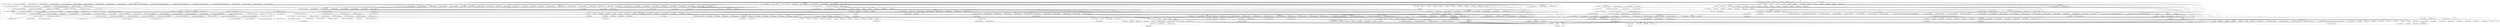 digraph {
graph [overlap=false]
subgraph cluster_Symbol {
	label="Symbol";
	"Symbol::BEGIN@3";
	"Symbol::gensym";
	"Symbol::qualify";
}
subgraph cluster_Net_BGP_NLRI {
	label="Net::BGP::NLRI";
	"Net::BGP::NLRI::CORE:match";
	"Net::BGP::NLRI::BEGIN@22";
	"Net::BGP::NLRI::BEGIN@19";
	"Net::BGP::NLRI::BEGIN@7";
	"Net::BGP::NLRI::BEGIN@6";
	"Net::BGP::NLRI::BEGIN@20";
	"Net::BGP::NLRI::BEGIN@30";
	"Net::BGP::NLRI::BEGIN@5";
	"Net::BGP::NLRI::new";
	"Net::BGP::NLRI::IGP";
}
subgraph cluster_Exporter_Heavy {
	label="Exporter::Heavy";
	"Exporter::Heavy::BEGIN@4";
	"Exporter::Heavy::BEGIN@3";
	"Exporter::Heavy::heavy_export";
	"Exporter::Heavy::CORE:subst";
	"Exporter::Heavy::BEGIN@188";
	"Exporter::Heavy::CORE:match";
}
subgraph cluster_IO_Handle {
	label="IO::Handle";
	"IO::Handle::blocking";
	"IO::Handle::BEGIN@370";
	"IO::Handle::sysread";
	"IO::Handle::BEGIN@8";
	"IO::Handle::CORE:syswrite";
	"IO::Handle::autoflush";
	"IO::Handle::BEGIN@4";
	"IO::Handle::BEGIN@3";
	"IO::Handle::CORE:sysread";
	"IO::Handle::fileno";
	"IO::Handle::syswrite";
	"IO::Handle::new";
	"IO::Handle::BEGIN@9";
	"IO::Handle::BEGIN@7";
	"IO::Handle::_create_getline_subs";
	"IO::Handle::BEGIN@6";
}
subgraph cluster_List_Flatten {
	label="List::Flatten";
	"List::Flatten::BEGIN@3";
	"List::Flatten::BEGIN@7";
	"List::Flatten::BEGIN@1";
	"List::Flatten::flat";
	"List::Flatten::BEGIN@4";
}
subgraph cluster_IO_Select {
	label="IO::Select";
	"IO::Select::BEGIN@9";
	"IO::Select::new";
	"IO::Select::_max";
	"IO::Select::add";
	"IO::Select::exists";
	"IO::Select::CORE:sselect";
	"IO::Select::remove";
	"IO::Select::select";
	"IO::Select::_update";
	"IO::Select::BEGIN@10";
	"IO::Select::_fileno";
	"IO::Select::CORE:match";
	"IO::Select::BEGIN@11";
}
subgraph cluster_Net_BGP_ASPath {
	label="Net::BGP::ASPath";
	"Net::BGP::ASPath::BEGIN@37";
	"Net::BGP::ASPath::_setfromstring";
	"Net::BGP::ASPath::BEGIN@21";
	"Net::BGP::ASPath::new";
	"Net::BGP::ASPath::BEGIN@6";
	"Net::BGP::ASPath::_length_helper";
	"Net::BGP::ASPath::BEGIN@18";
	"Net::BGP::ASPath::_new_from_msg";
	"Net::BGP::ASPath::BEGIN@35";
	"Net::BGP::ASPath::BEGIN@5";
	"Net::BGP::ASPath::BEGIN@38";
	"Net::BGP::ASPath::BEGIN@36";
	"Net::BGP::ASPath::CORE:match";
	"Net::BGP::ASPath::CORE:subst";
	"Net::BGP::ASPath::BEGIN@19";
	"Net::BGP::ASPath::BEGIN@34";
	"Net::BGP::ASPath::_encode";
}
subgraph cluster_UNIVERSAL {
	label="UNIVERSAL";
	"UNIVERSAL::can";
	"UNIVERSAL::VERSION";
	"UNIVERSAL::isa";
}
subgraph cluster_mro {
	label="mro";
	"mro::bootstrap";
	"mro::BEGIN@11";
	"mro::get_linear_isa";
	"mro::method_changed_in";
	"mro::BEGIN@10";
}
subgraph cluster_Carp {
	label="Carp";
	"Carp::_fetch_sub";
	"Carp::BEGIN@4";
	"Carp::BEGIN@5";
	"Carp::BEGIN@132";
	"Carp::BEGIN@612";
	"Carp::BEGIN@605";
	"Carp::BEGIN@172";
	"Carp::BEGIN@3";
	"Carp::BEGIN@49";
	"Carp::BEGIN@73";
	"Carp::BEGIN@61";
	"Carp::BEGIN@6";
	"Carp::BEGIN@592";
}
subgraph cluster_Net_BGP_Refresh {
	label="Net::BGP::Refresh";
	"Net::BGP::Refresh::BEGIN@7";
	"Net::BGP::Refresh::BEGIN@4";
	"Net::BGP::Refresh::BEGIN@6";
	"Net::BGP::Refresh::BEGIN@17";
	"Net::BGP::Refresh::BEGIN@16";
}
subgraph cluster_Net_BGP_ASPath_AS_SEQUENCE {
	label="Net::BGP::ASPath::AS_SEQUENCE";
	"Net::BGP::ASPath::AS_SEQUENCE::type";
	"Net::BGP::ASPath::AS_SEQUENCE::BEGIN@5";
	"Net::BGP::ASPath::AS_SEQUENCE::asarray";
	"Net::BGP::ASPath::AS_SEQUENCE::length";
}
subgraph cluster_DynaLoader {
	label="DynaLoader";
	"DynaLoader::dl_install_xsub";
	"DynaLoader::CORE:ftsize";
	"DynaLoader::BEGIN@17";
	"DynaLoader::dl_find_symbol";
	"DynaLoader::CORE:subst";
	"DynaLoader::dl_load_file";
	"DynaLoader::CORE:ftfile";
	"DynaLoader::BEGIN@21";
	"DynaLoader::CORE:ftdir";
	"DynaLoader::dl_load_flags";
	"DynaLoader::bootstrap";
}
subgraph cluster_Log_Any_Manager {
	label="Log::Any::Manager";
	"Log::Any::Manager::CORE:match";
	"Log::Any::Manager::_new_entry";
	"Log::Any::Manager::BEGIN@1.12";
	"Log::Any::Manager::_get_adapter_class";
	"Log::Any::Manager::new";
	"Log::Any::Manager::_new_adapter_for_entry";
	"Log::Any::Manager::has_consumer";
	"Log::Any::Manager::_in_global_destruction";
	"Log::Any::Manager::BEGIN@2";
	"Log::Any::Manager::get_adapter";
	"Log::Any::Manager::CORE:subst";
	"Log::Any::Manager::_reselect_matching_adapters";
	"Log::Any::Manager::CORE:qr";
	"Log::Any::Manager::BEGIN@1";
	"Log::Any::Manager::BEGIN@3";
	"Log::Any::Manager::CORE:regcomp";
	"Log::Any::Manager::BEGIN@2.13";
	"Log::Any::Manager::BEGIN@3.14";
	"Log::Any::Manager::get_context";
	"Log::Any::Manager::BEGIN@47";
	"Log::Any::Manager::set";
	"Log::Any::Manager::_require_dynamic";
	"Log::Any::Manager::_choose_entry_for_category";
}
subgraph cluster_Log_Any_Proxy {
	label="Log::Any::Proxy";
	"Log::Any::Proxy::_stringify_params";
	"Log::Any::Proxy::__ANON__[/home/xani/src/git/perl-bgp/local/lib/perl5/Log/Any/Proxy.pm:72]";
	"Log::Any::Proxy::BEGIN@39";
	"Log::Any::Proxy::__ANON__[/home/xani/src/git/perl-bgp/local/lib/perl5/Log/Any/Proxy.pm:121]";
	"Log::Any::Proxy::BEGIN@11";
	"Log::Any::Proxy::BEGIN@71";
	"Log::Any::Proxy::BEGIN@85";
	"Log::Any::Proxy::new";
	"Log::Any::Proxy::BEGIN@10";
	"Log::Any::Proxy::init";
}
subgraph cluster_main {
	label="main";
	"main::CORE:say";
	"main::bgp_open_cb";
	"main::BEGIN@7";
	"main::BEGIN@4";
	"main::send_update";
	"main::BEGIN@8";
	"main::BEGIN@9";
	"main::BEGIN@3";
	"main::NULL";
	"main::BEGIN@3.2";
	"main::CORE:ftfile";
	"main::BEGIN@0";
	"main::bgp_update_cb";
	"main::bgpdump2update";
	"main::BEGIN@6";
	"main::BEGIN@5";
	"main::CORE:regcomp";
	"main::BEGIN@2.10";
	"main::RUNTIME";
	"main::BEGIN@2.1";
	"main::bgp_keepalive_cb";
	"main::CORE:readline";
	"main::BEGIN@2";
	"main::CORE:match";
	"main::CORE:pack";
	"main::CORE:open";
	"main::BEGIN@1";
	"main::BEGIN@1.9";
	"main::BEGIN@3.11";
}
subgraph cluster_IO_Socket {
	label="IO::Socket";
	"IO::Socket::new";
	"IO::Socket::CORE:connect";
	"IO::Socket::bind";
	"IO::Socket::BEGIN@11";
	"IO::Socket::socket";
	"IO::Socket::CORE:listen";
	"IO::Socket::CORE:ssockopt";
	"IO::Socket::connect";
	"IO::Socket::BEGIN@12";
	"IO::Socket::import";
	"IO::Socket::setsockopt";
	"IO::Socket::configure";
	"IO::Socket::BEGIN@13";
	"IO::Socket::register_domain";
	"IO::Socket::BEGIN@16";
	"IO::Socket::BEGIN@14";
	"IO::Socket::CORE:bind";
	"IO::Socket::blocking";
	"IO::Socket::sockopt";
	"IO::Socket::BEGIN@17";
	"IO::Socket::CORE:socket";
	"IO::Socket::listen";
}
subgraph cluster_Log_Any {
	label="Log::Any";
	"Log::Any::CORE:match";
	"Log::Any::BEGIN@10";
	"Log::Any::BEGIN@1";
	"Log::Any::_export_to_caller";
	"Log::Any::BEGIN@64";
	"Log::Any::_get_proxy_class";
	"Log::Any::BEGIN@3.5";
	"Log::Any::get_logger";
	"Log::Any::BEGIN@73";
	"Log::Any::BEGIN@11";
	"Log::Any::BEGIN@12";
	"Log::Any::BEGIN@2";
	"Log::Any::import";
	"Log::Any::_manager";
	"Log::Any::BEGIN@2.4";
	"Log::Any::BEGIN@3";
	"Log::Any::BEGIN@1.3";
}
subgraph cluster_Net_BGP_Transport {
	label="Net::BGP::Transport";
	"Net::BGP::Transport::BGP_EVENT_RECEIVE_KEEP_ALIVE_MESSAGE";
	"Net::BGP::Transport::_handle_socket_write_ready";
	"Net::BGP::Transport::sibling";
	"Net::BGP::Transport::AWAITING_HEADER_START";
	"Net::BGP::Transport::BEGIN@4";
	"Net::BGP::Transport::BGP_CAPABILITY_REFRESH";
	"Net::BGP::Transport::BGP_VERSION_4";
	"Net::BGP::Transport::_decode_one_capability";
	"Net::BGP::Transport::_handle_bgp_conn_open";
	"Net::BGP::Transport::_handle_receive_update_message";
	"Net::BGP::Transport::BEGIN@216";
	"Net::BGP::Transport::BGP_CAPABILITY_AS4";
	"Net::BGP::Transport::BGP_STATE_IDLE";
	"Net::BGP::Transport::BGP_EVENT_HOLD_TIMER_EXPIRED";
	"Net::BGP::Transport::BGP_OPTION_CAPABILITIES";
	"Net::BGP::Transport::BGP_MAX_MESSAGE_LENGTH";
	"Net::BGP::Transport::AWAITING_HEADER_FRAGMENT";
	"Net::BGP::Transport::_is_connected";
	"Net::BGP::Transport::BGP_EVENT_RECEIVE_OPEN_MESSAGE";
	"Net::BGP::Transport::CORE:unpack";
	"Net::BGP::Transport::BEGIN@6";
	"Net::BGP::Transport::BGP_MESSAGE_HEADER_LENGTH";
	"Net::BGP::Transport::BEGIN@217";
	"Net::BGP::Transport::BEGIN@218";
	"Net::BGP::Transport::update";
	"Net::BGP::Transport::_encode_bgp_keepalive_message";
	"Net::BGP::Transport::BGP_MESSAGE_OPEN";
	"Net::BGP::Transport::BGP_KEEPALIVE_TIME";
	"Net::BGP::Transport::AWAITING_MESSAGE_FRAGMENT";
	"Net::BGP::Transport::FALSE";
	"Net::BGP::Transport::BEGIN@211";
	"Net::BGP::Transport::_handle_bgp_open_received";
	"Net::BGP::Transport::_encode_bgp_update_message";
	"Net::BGP::Transport::CORE:match";
	"Net::BGP::Transport::CORE:gpbyname";
	"Net::BGP::Transport::BEGIN@215";
	"Net::BGP::Transport::_enqueue_event";
	"Net::BGP::Transport::BGP_CONNECT_RETRY_TIME";
	"Net::BGP::Transport::BEGIN@214";
	"Net::BGP::Transport::BGP_MESSAGE_UPDATE";
	"Net::BGP::Transport::_handle_bgp_start_event";
	"Net::BGP::Transport::_decode_bgp_open_message";
	"Net::BGP::Transport::BEGIN@213";
	"Net::BGP::Transport::BGP_MESSAGE_KEEPALIVE";
	"Net::BGP::Transport::_decode_capabilities";
	"Net::BGP::Transport::BGP_CAPABILITY_REFRESH_OLD";
	"Net::BGP::Transport::_handle_event";
	"Net::BGP::Transport::BEGIN@212";
	"Net::BGP::Transport::_encode_capability_mbgp";
	"Net::BGP::Transport::_dequeue_message";
	"Net::BGP::Transport::BGP_STATE_CONNECT";
	"Net::BGP::Transport::BEGIN@210";
	"Net::BGP::Transport::new";
	"Net::BGP::Transport::BGP_EVENT_KEEPALIVE_TIMER_EXPIRED";
	"Net::BGP::Transport::_decode_bgp_message_header";
	"Net::BGP::Transport::_handle_socket_read_ready";
	"Net::BGP::Transport::parent";
	"Net::BGP::Transport::BGP_EVENT_RECEIVE_UPDATE_MESSAGE";
	"Net::BGP::Transport::BEGIN@8";
	"Net::BGP::Transport::_get_socket";
	"Net::BGP::Transport::TRUE";
	"Net::BGP::Transport::BGP_HOLD_TIME";
	"Net::BGP::Transport::_enqueue_message";
	"Net::BGP::Transport::_encode_capability";
	"Net::BGP::Transport::_encode_bgp_message";
	"Net::BGP::Transport::BGP_STATE_OPEN_SENT";
	"Net::BGP::Transport::_min";
	"Net::BGP::Transport::BGP_MESSAGE_REFRESH";
	"Net::BGP::Transport::BGP_STATE_OPEN_CONFIRM";
	"Net::BGP::Transport::CORE:pack";
	"Net::BGP::Transport::BGP_CAPABILITY_MBGP";
	"Net::BGP::Transport::BGP_EVENT_RECEIVE_NOTIFICATION_MESSAGE";
	"Net::BGP::Transport::_trigger_post_transition_action";
	"Net::BGP::Transport::start";
	"Net::BGP::Transport::BGP_EVENT_CONNECT_RETRY_TIMER_EXPIRED";
	"Net::BGP::Transport::_encode_bgp_open_message";
	"Net::BGP::Transport::_send_msg";
	"Net::BGP::Transport::BGP_EVENT_RECEIVE_REFRESH_MESSAGE";
	"Net::BGP::Transport::_handle_pending_events";
	"Net::BGP::Transport::_dequeue_event";
	"Net::BGP::Transport::_update_timers";
	"Net::BGP::Transport::BGP_STATE_ESTABLISHED";
	"Net::BGP::Transport::_handle_receive_keepalive_message";
	"Net::BGP::Transport::BGP_EVENT_TRANSPORT_CONN_OPEN";
	"Net::BGP::Transport::BGP_EVENT_START";
	"Net::BGP::Transport::BEGIN@7";
}
subgraph cluster_warnings {
	label="warnings";
	"warnings::import";
	"warnings::register_categories";
	"warnings::_mkMask";
	"warnings::CORE:match";
	"warnings::unimport";
}
subgraph cluster_base {
	label="base";
	"base::BEGIN@5";
	"base::CORE:match";
	"base::BEGIN@4";
	"base::import";
	"base::CORE:subst";
	"base::has_fields";
	"base::__ANON__[base.pm:77]";
	"base::has_attr";
}
subgraph cluster_Log_Any_Adapter_Base {
	label="Log::Any::Adapter::Base";
	"Log::Any::Adapter::Base::BEGIN@25";
	"Log::Any::Adapter::Base::init";
	"Log::Any::Adapter::Base::BEGIN@11";
	"Log::Any::Adapter::Base::new";
}
subgraph cluster_Socket {
	label="Socket";
	"Socket::inet_aton";
	"Socket::BEGIN@4";
	"Socket::CORE:qr";
	"Socket::BEGIN@131";
	"Socket::BEGIN@10";
	"Socket::pack_sockaddr_in";
	"Socket::BEGIN@3";
	"Socket::CORE:regcomp";
	"Socket::inet_ntoa";
	"Socket::BEGIN@11";
	"Socket::CORE:match";
	"Socket::sockaddr_in";
	"Socket::BEGIN@243";
}
subgraph cluster_Errno {
	label="Errno";
	"Errno::BEGIN@16";
	"Errno::FETCH";
	"Errno::TIEHASH";
	"Errno::BEGIN@8";
}
subgraph cluster_Data_Dumper {
	label="Data::Dumper";
	"Data::Dumper::BEGIN@279";
	"Data::Dumper::_vstring";
	"Data::Dumper::CORE:qr";
	"Data::Dumper::BEGIN@22";
	"Data::Dumper::Dumpxs";
	"Data::Dumper::BEGIN@12";
	"Data::Dumper::Quotekeys";
	"Data::Dumper::new";
	"Data::Dumper::BEGIN@24";
	"Data::Dumper::BEGIN@18";
	"Data::Dumper::Indent";
	"Data::Dumper::BEGIN@763";
	"Data::Dumper::Terse";
	"Data::Dumper::Dump";
	"Data::Dumper::Sortkeys";
	"Data::Dumper::Useqq";
}
subgraph cluster_constant {
	label="constant";
	"constant::CORE:regcomp";
	"constant::CORE:match";
	"constant::BEGIN@24";
	"constant::BEGIN@65";
	"constant::BEGIN@3";
	"constant::BEGIN@4";
	"constant::BEGIN@40";
	"constant::BEGIN@141";
	"constant::CORE:qr";
	"constant::import";
	"constant::BEGIN@90";
	"constant::BEGIN@2";
	"constant::CORE:subst";
}
subgraph cluster_overloading {
	label="overloading";
	"overloading::BEGIN@2";
	"overloading::unimport";
}
subgraph cluster_overload {
	label="overload";
	"overload::ov_method";
	"overload::BEGIN@83";
	"overload::BEGIN@114";
	"overload::BEGIN@144";
	"overload::OverloadedStringify";
	"overload::OVERLOAD";
	"overload::import";
	"overload::mycan";
}
subgraph cluster_IO_Socket_INET {
	label="IO::Socket::INET";
	"IO::Socket::INET::BEGIN@14";
	"IO::Socket::INET::_get_proto_number";
	"IO::Socket::INET::BEGIN@9";
	"IO::Socket::INET::_get_proto_name";
	"IO::Socket::INET::BEGIN@15";
	"IO::Socket::INET::BEGIN@11";
	"IO::Socket::INET::bind";
	"IO::Socket::INET::_sock_info";
	"IO::Socket::INET::BEGIN@12";
	"IO::Socket::INET::configure";
	"IO::Socket::INET::BEGIN@13";
	"IO::Socket::INET::connect";
}
subgraph cluster_Log_Any_Proxy_Null {
	label="Log::Any::Proxy::Null";
	"Log::Any::Proxy::Null::BEGIN@1.6";
	"Log::Any::Proxy::Null::BEGIN@2.7";
	"Log::Any::Proxy::Null::BEGIN@10";
	"Log::Any::Proxy::Null::BEGIN@3";
	"Log::Any::Proxy::Null::BEGIN@2";
	"Log::Any::Proxy::Null::BEGIN@11";
	"Log::Any::Proxy::Null::inflate_nulls";
	"Log::Any::Proxy::Null::BEGIN@3.8";
	"Log::Any::Proxy::Null::new";
	"Log::Any::Proxy::Null::BEGIN@1";
	"Log::Any::Proxy::Null::BEGIN@35";
}
subgraph cluster_Net_BGP_ASPath_AS {
	label="Net::BGP::ASPath::AS";
	"Net::BGP::ASPath::AS::BEGIN@14";
	"Net::BGP::ASPath::AS::_new_from_msg";
	"Net::BGP::ASPath::AS::_has_as4";
	"Net::BGP::ASPath::AS::new";
	"Net::BGP::ASPath::AS::BEGIN@9";
	"Net::BGP::ASPath::AS::CORE:match";
	"Net::BGP::ASPath::AS::BEGIN@22";
	"Net::BGP::ASPath::AS::CORE:unpack";
	"Net::BGP::ASPath::AS::BEGIN@7";
	"Net::BGP::ASPath::AS::BEGIN@4";
	"Net::BGP::ASPath::AS::_encode";
	"Net::BGP::ASPath::AS::BEGIN@6";
	"Net::BGP::ASPath::AS::CORE:pack";
	"Net::BGP::ASPath::AS::BEGIN@8";
}
subgraph cluster_warnings_register {
	label="warnings::register";
	"warnings::register::import";
}
subgraph cluster_bytes {
	label="bytes";
	"bytes::import";
}
subgraph cluster_vars {
	label="vars";
	"vars::import";
	"vars::BEGIN@7";
	"vars::BEGIN@8";
	"vars::CORE:match";
	"vars::BEGIN@3";
}
subgraph cluster_version {
	label="version";
	"version::(bool";
	"version::(cmp";
}
subgraph cluster_Net_BGP_ASPath_AS_SET {
	label="Net::BGP::ASPath::AS_SET";
	"Net::BGP::ASPath::AS_SET::BEGIN@5";
}
subgraph cluster_Net_BGP_ASPath_AS_CONFED_SEQUENCE {
	label="Net::BGP::ASPath::AS_CONFED_SEQUENCE";
	"Net::BGP::ASPath::AS_CONFED_SEQUENCE::BEGIN@5";
	"Net::BGP::ASPath::AS_CONFED_SEQUENCE::BEGIN@7";
}
subgraph cluster_Net_BGP_Update {
	label="Net::BGP::Update";
	"Net::BGP::Update::_decode_origin";
	"Net::BGP::Update::_decode_path_attributes";
	"Net::BGP::Update::_encode_origin";
	"Net::BGP::Update::_encode_attr";
	"Net::BGP::Update::_encode_prefix_list";
	"Net::BGP::Update::_decode_as_path";
	"Net::BGP::Update::_new_from_msg";
	"Net::BGP::Update::BEGIN@22";
	"Net::BGP::Update::BEGIN@7";
	"Net::BGP::Update::_decode_prefix_list";
	"Net::BGP::Update::_encode_next_hop";
	"Net::BGP::Update::TRUE";
	"Net::BGP::Update::_decode_nlri";
	"Net::BGP::Update::BGP_PATH_ATTR_MULTI_EXIT_DISC";
	"Net::BGP::Update::_encode_med";
	"Net::BGP::Update::CORE:unpack";
	"Net::BGP::Update::CORE:match";
	"Net::BGP::Update::BGP_PATH_ATTR_AS_PATH";
	"Net::BGP::Update::_encode_message";
	"Net::BGP::Update::_decode_message";
	"Net::BGP::Update::BEGIN@23";
	"Net::BGP::Update::BEGIN@21";
	"Net::BGP::Update::BGP_PATH_ATTR_NEXT_HOP";
	"Net::BGP::Update::BEGIN@14";
	"Net::BGP::Update::_encode_prefix";
	"Net::BGP::Update::BGP_PATH_ATTR_ORIGIN";
	"Net::BGP::Update::BEGIN@6";
	"Net::BGP::Update::_encode_path_attributes";
	"Net::BGP::Update::_encode_as_path";
	"Net::BGP::Update::_decode_withdrawn";
	"Net::BGP::Update::BEGIN@4";
	"Net::BGP::Update::CORE:pack";
	"Net::BGP::Update::_decode_next_hop";
	"Net::BGP::Update::new";
}
subgraph cluster_utf8 {
	label="utf8";
	"utf8::encode";
}
subgraph cluster_Log_Any_Adapter_Null {
	label="Log::Any::Adapter::Null";
	"Log::Any::Adapter::Null::BEGIN@2";
	"Log::Any::Adapter::Null::BEGIN@13";
	"Log::Any::Adapter::Null::BEGIN@3";
	"Log::Any::Adapter::Null::BEGIN@1";
	"Log::Any::Adapter::Null::BEGIN@18";
	"Log::Any::Adapter::Null::BEGIN@10";
}
subgraph cluster_Net_BGP_ASPath_AS_CONFED_SET {
	label="Net::BGP::ASPath::AS_CONFED_SET";
	"Net::BGP::ASPath::AS_CONFED_SET::BEGIN@7";
	"Net::BGP::ASPath::AS_CONFED_SET::BEGIN@5";
}
subgraph cluster_Net_BGP_Notification {
	label="Net::BGP::Notification";
	"Net::BGP::Notification::BEGIN@15";
	"Net::BGP::Notification::BEGIN@6";
	"Net::BGP::Notification::BEGIN@16";
	"Net::BGP::Notification::BEGIN@5";
}
subgraph cluster_strict {
	label="strict";
	"strict::BEGIN@7";
	"strict::CORE:match";
	"strict::bits";
	"strict::import";
	"strict::unimport";
}
subgraph cluster_List_Util {
	label="List::Util";
	"List::Util::BEGIN@9";
	"List::Util::BEGIN@10";
	"List::Util::BEGIN@31";
}
subgraph cluster_Internals {
	label="Internals";
	"Internals::SvREADONLY";
}
subgraph cluster_Exporter {
	label="Exporter";
	"Exporter::as_heavy";
	"Exporter::CORE:match";
	"Exporter::export";
	"Exporter::import";
	"Exporter::CORE:subst";
}
subgraph cluster_Log_Any_Adapter {
	label="Log::Any::Adapter";
	"Log::Any::Adapter::import";
	"Log::Any::Adapter::BEGIN@10";
}
subgraph cluster_SelectSaver {
	label="SelectSaver";
	"SelectSaver::BEGIN@6";
	"SelectSaver::CORE:select";
	"SelectSaver::BEGIN@7";
	"SelectSaver::new";
	"SelectSaver::DESTROY";
}
subgraph cluster_IO {
	label="IO";
	"IO::BEGIN@7";
	"IO::BEGIN@6";
	"IO::BEGIN@8";
	"IO::BEGIN@5";
}
subgraph cluster_Scalar_Util {
	label="Scalar::Util";
	"Scalar::Util::weaken";
	"Scalar::Util::BEGIN@9";
	"Scalar::Util::BEGIN@10";
}
subgraph cluster_Log_Any_Adapter_Stderr {
	label="Log::Any::Adapter::Stderr";
	"Log::Any::Adapter::Stderr::__ANON__[/home/xani/src/git/perl-bgp/local/lib/perl5/Log/Any/Adapter/Stderr.pm:39]";
	"Log::Any::Adapter::Stderr::init";
	"Log::Any::Adapter::Stderr::BEGIN@10";
	"Log::Any::Adapter::Stderr::BEGIN@12";
	"Log::Any::Adapter::Stderr::BEGIN@33";
	"Log::Any::Adapter::Stderr::BEGIN@43";
	"Log::Any::Adapter::Stderr::CORE:print";
}
subgraph cluster_Config {
	label="Config";
	"Config::import";
	"Config::FETCH";
	"Config::BEGIN@11";
	"Config::BEGIN@47";
	"Config::BEGIN@10";
	"Config::BEGIN@9";
	"Config::TIEHASH";
}
subgraph cluster_Net_BGP_Peer {
	label="Net::BGP::Peer";
	"Net::BGP::Peer::CORE:match";
	"Net::BGP::Peer::BGP_VERSION_4";
	"Net::BGP::Peer::keepalive_callback";
	"Net::BGP::Peer::_update_timers";
	"Net::BGP::Peer::update_callback";
	"Net::BGP::Peer::update";
	"Net::BGP::Peer::is_passive";
	"Net::BGP::Peer::this_as";
	"Net::BGP::Peer::peer_id";
	"Net::BGP::Peer::support_capabilities";
	"Net::BGP::Peer::BEGIN@45";
	"Net::BGP::Peer::BEGIN@47";
	"Net::BGP::Peer::BEGIN@42";
	"Net::BGP::Peer::support_mbgp";
	"Net::BGP::Peer::this_can_refresh";
	"Net::BGP::Peer::BEGIN@7";
	"Net::BGP::Peer::BEGIN@4";
	"Net::BGP::Peer::BEGIN@44";
	"Net::BGP::Peer::established_callback";
	"Net::BGP::Peer::peer_port";
	"Net::BGP::Peer::transport";
	"Net::BGP::Peer::add_timer";
	"Net::BGP::Peer::this_id";
	"Net::BGP::Peer::open_callback";
	"Net::BGP::Peer::this_can_as4";
	"Net::BGP::Peer::BEGIN@49";
	"Net::BGP::Peer::transports";
	"Net::BGP::Peer::new";
	"Net::BGP::Peer::BEGIN@48";
	"Net::BGP::Peer::TRUE";
	"Net::BGP::Peer::BEGIN@6";
	"Net::BGP::Peer::refresh_callback";
	"Net::BGP::Peer::peer_as";
	"Net::BGP::Peer::is_listener";
	"Net::BGP::Peer::BEGIN@46";
	"Net::BGP::Peer::BEGIN@41";
	"Net::BGP::Peer::BEGIN@43";
	"Net::BGP::Peer::FALSE";
	"Net::BGP::Peer::BGP_PORT";
}
subgraph cluster_Log_Any_Adapter_Util {
	label="Log::Any::Adapter::Util";
	"Log::Any::Adapter::Util::BEGIN@52";
	"Log::Any::Adapter::Util::numeric_level";
	"Log::Any::Adapter::Util::__ANON__[/home/xani/src/git/perl-bgp/local/lib/perl5/Log/Any/Adapter/Util.pm:154]";
	"Log::Any::Adapter::Util::require_dynamic";
	"Log::Any::Adapter::Util::detection_methods";
	"Log::Any::Adapter::Util::BEGIN@14";
	"Log::Any::Adapter::Util::log_level_aliases";
	"Log::Any::Adapter::Util::__ANON__[/home/xani/src/git/perl-bgp/local/lib/perl5/Log/Any/Adapter/Util.pm:148]";
	"Log::Any::Adapter::Util::BEGIN@167";
	"Log::Any::Adapter::Util::logging_methods";
	"Log::Any::Adapter::Util::logging_and_detection_methods";
	"Log::Any::Adapter::Util::BEGIN@10";
	"Log::Any::Adapter::Util::BEGIN@151";
	"Log::Any::Adapter::Util::BEGIN@28";
}
subgraph cluster_Net_BGP_Process {
	label="Net::BGP::Process";
	"Net::BGP::Process::_add_trans_sock";
	"Net::BGP::Process::BEGIN@5";
	"Net::BGP::Process::new";
	"Net::BGP::Process::CORE:gpbyname";
	"Net::BGP::Process::LISTEN_QUEUE_SIZE";
	"Net::BGP::Process::event_loop";
	"Net::BGP::Process::BEGIN@15";
	"Net::BGP::Process::_init_listen_socket";
	"Net::BGP::Process::BEGIN@14";
	"Net::BGP::Process::BEGIN@17";
	"Net::BGP::Process::add_peer";
	"Net::BGP::Process::BEGIN@16";
	"Net::BGP::Process::BEGIN@6";
	"Net::BGP::Process::CORE:match";
	"Net::BGP::Process::_update_select";
}
subgraph cluster_IO_Socket_UNIX {
	label="IO::Socket::UNIX";
	"IO::Socket::UNIX::BEGIN@9";
	"IO::Socket::UNIX::BEGIN@12";
	"IO::Socket::UNIX::BEGIN@11";
}
subgraph cluster_XSLoader {
	label="XSLoader";
	"XSLoader::load";
}
"Net::BGP::Process::BEGIN@14" -> "Carp::BEGIN@5";
"Exporter::as_heavy" -> "Exporter::Heavy::BEGIN@3";
"main::BEGIN@8" -> "Log::Any::Manager::new";
"Log::Any::BEGIN@10" -> "Log::Any::BEGIN@1";
"Net::BGP::Transport::_decode_one_capability" -> "Net::BGP::Transport::BGP_CAPABILITY_MBGP";
"Net::BGP::Transport::_encode_capability_mbgp" -> "Net::BGP::Transport::BGP_CAPABILITY_MBGP";
"Log::Any::get_logger" -> "Log::Any::Manager::get_adapter";
"Net::BGP::Transport::_encode_bgp_open_message" -> "Net::BGP::Peer::this_id";
"Net::BGP::Transport::_handle_bgp_start_event" -> "Net::BGP::Peer::this_id";
"Net::BGP::Process::add_peer" -> "Net::BGP::Peer::this_id";
"Net::BGP::ASPath::AS::_encode" -> "Net::BGP::ASPath::AS_SEQUENCE::type";
"main::BEGIN@6" -> "Data::Dumper::BEGIN@22";
"Net::BGP::Update::_new_from_msg" -> "Net::BGP::Update::new";
"main::bgpdump2update" -> "Net::BGP::Update::new";
"Log::Any::Manager::get_adapter" -> "Log::Any::Manager::_choose_entry_for_category";
"Log::Any::Manager::_reselect_matching_adapters" -> "Log::Any::Manager::_choose_entry_for_category";
"IO::Socket::BEGIN@11" -> "IO::Handle::BEGIN@8";
"Net::BGP::NLRI::BEGIN@30" -> "Net::BGP::ASPath::BEGIN@21";
"Net::BGP::Update::_decode_prefix_list" -> "Net::BGP::Update::TRUE";
"Log::Any::_export_to_caller" -> "Log::Any::CORE:match";
"IO::Socket::BEGIN@17" -> "Errno::BEGIN@8";
"Net::BGP::Update::BEGIN@14" -> "Net::BGP::NLRI::BEGIN@7";
"Net::BGP::Transport::_encode_bgp_open_message" -> "Net::BGP::Peer::support_capabilities";
"IO::Handle::autoflush" -> "SelectSaver::DESTROY";
"main::BEGIN@3" -> "Net::BGP::Process::BEGIN@17";
"Net::BGP::ASPath::_setfromstring" -> "Net::BGP::ASPath::CORE:match";
"Net::BGP::Transport::_encode_bgp_open_message" -> "Net::BGP::Peer::this_as";
"base::__ANON__[base.pm:77]" -> "base::CORE:subst";
"Log::Any::Proxy::Null::BEGIN@10" -> "Log::Any::Proxy::Null::BEGIN@1";
"main::BEGIN@9" -> "main::BEGIN@1.9";
"Net::BGP::Process::_init_listen_socket" -> "Socket::sockaddr_in";
"Net::BGP::Transport::_handle_bgp_start_event" -> "Socket::sockaddr_in";
"DynaLoader::bootstrap" -> "DynaLoader::CORE:ftsize";
"Log::Any::Adapter::Null::BEGIN@10" -> "Log::Any::Adapter::Null::BEGIN@2";
"Data::Dumper::BEGIN@279" -> "constant::BEGIN@2";
"main::NULL" -> "main::BEGIN@8";
"Net::BGP::Update::_decode_prefix_list" -> "Socket::inet_ntoa";
"Net::BGP::Update::_decode_next_hop" -> "Socket::inet_ntoa";
"Net::BGP::Transport::_decode_bgp_open_message" -> "Socket::inet_ntoa";
"List::Flatten::BEGIN@7" -> "List::Flatten::BEGIN@1";
"Net::BGP::Transport::new" -> "Net::BGP::Transport::BGP_HOLD_TIME";
"main::NULL" -> "main::BEGIN@0";
"main::BEGIN@3" -> "Net::BGP::Process::BEGIN@14";
"List::Flatten::BEGIN@3" -> "warnings::import";
"Log::Any::BEGIN@3.5" -> "warnings::import";
"Log::Any::Proxy::Null::BEGIN@3.8" -> "warnings::import";
"Config::BEGIN@10" -> "warnings::import";
"mro::BEGIN@11" -> "warnings::import";
"Scalar::Util::BEGIN@10" -> "warnings::import";
"List::Util::BEGIN@10" -> "warnings::import";
"main::BEGIN@3.11" -> "warnings::import";
"IO::BEGIN@8" -> "warnings::import";
"Carp::BEGIN@5" -> "warnings::import";
"Log::Any::Proxy::Null::BEGIN@3" -> "warnings::import";
"Log::Any::Manager::BEGIN@3" -> "warnings::import";
"Log::Any::BEGIN@3" -> "warnings::import";
"main::BEGIN@3.2" -> "warnings::import";
"Log::Any::Manager::BEGIN@3.14" -> "warnings::import";
"overloading::BEGIN@2" -> "warnings::import";
"Log::Any::Adapter::Null::BEGIN@3" -> "warnings::import";
"IO::Handle::BEGIN@9" -> "IO::BEGIN@6";
"DynaLoader::bootstrap" -> "mro::bootstrap";
"strict::unimport" -> "strict::bits";
"strict::import" -> "strict::bits";
"DynaLoader::bootstrap" -> "DynaLoader::dl_find_symbol";
"Net::BGP::Process::BEGIN@15" -> "IO::Select::BEGIN@11";
"Log::Any::Proxy::new" -> "Log::Any::Proxy::init";
"Net::BGP::Transport::update" -> "Net::BGP::Transport::_encode_bgp_update_message";
"Net::BGP::Transport::_handle_event" -> "Net::BGP::Transport::_handle_bgp_open_received";
"constant::import" -> "constant::CORE:regcomp";
"Net::BGP::Transport::update" -> "Net::BGP::Update::_encode_message";
"Net::BGP::Peer::new" -> "Scalar::Util::weaken";
"overload::mycan" -> "Config::FETCH";
"IO::Socket::new" -> "IO::Handle::new";
"Net::BGP::NLRI::new" -> "Net::BGP::NLRI::CORE:match";
"Net::BGP::Update::BEGIN@14" -> "Net::BGP::NLRI::BEGIN@22";
"Net::BGP::ASPath::_new_from_msg" -> "Net::BGP::ASPath::_length_helper";
"Net::BGP::ASPath::BEGIN@34" -> "Net::BGP::ASPath::AS::BEGIN@9";
"IO::Socket::bind" -> "IO::Socket::CORE:bind";
"Net::BGP::Process::BEGIN@14" -> "Carp::BEGIN@605";
"Log::Any::Manager::_require_dynamic" -> "Log::Any::Adapter::Null::BEGIN@10";
"IO::Handle::syswrite" -> "IO::Handle::CORE:syswrite";
"Net::BGP::Update::_encode_path_attributes" -> "Net::BGP::Update::_encode_as_path";
"Net::BGP::Peer::BEGIN@46" -> "Net::BGP::Notification::BEGIN@15";
"Net::BGP::Update::_encode_prefix_list" -> "Net::BGP::Update::_encode_prefix";
"IO::Socket::BEGIN@11" -> "IO::Handle::BEGIN@6";
"IO::Socket::sockopt" -> "IO::Socket::setsockopt";
"Log::Any::Manager::_require_dynamic" -> "UNIVERSAL::can";
"Log::Any::Adapter::Util::require_dynamic" -> "UNIVERSAL::can";
"Log::Any::Proxy::__ANON__[/home/xani/src/git/perl-bgp/local/lib/perl5/Log/Any/Proxy.pm:121]" -> "UNIVERSAL::can";
"Net::BGP::Peer::new" -> "Net::BGP::Peer::BGP_VERSION_4";
"IO::Socket::new" -> "IO::Socket::configure";
"Net::BGP::Transport::_decode_one_capability" -> "Net::BGP::Transport::BGP_CAPABILITY_REFRESH";
"Net::BGP::Process::BEGIN@15" -> "IO::Select::BEGIN@9";
"main::bgp_open_cb" -> "Net::BGP::Peer::peer_id";
"main::bgp_update_cb" -> "Net::BGP::Peer::peer_id";
"Net::BGP::Transport::_handle_bgp_start_event" -> "Net::BGP::Peer::peer_id";
"Net::BGP::Process::add_peer" -> "Net::BGP::Peer::peer_id";
"main::bgp_keepalive_cb" -> "Net::BGP::Peer::peer_id";
"Net::BGP::ASPath::AS::_encode" -> "Net::BGP::ASPath::AS::CORE:pack";
"IO::Handle::BEGIN@8" -> "SelectSaver::BEGIN@7";
"main::BEGIN@7" -> "List::Flatten::BEGIN@3";
"Data::Dumper::BEGIN@279" -> "constant::BEGIN@4";
"IO::Socket::socket" -> "IO::Socket::CORE:socket";
"Net::BGP::Peer::BEGIN@46" -> "Net::BGP::Notification::BEGIN@6";
"Net::BGP::Transport::new" -> "Net::BGP::Transport::BGP_STATE_IDLE";
"Net::BGP::Process::_update_select" -> "Net::BGP::Transport::_is_connected";
"main::BEGIN@0" -> "main::CORE:ftfile";
"Net::BGP::Transport::_trigger_post_transition_action" -> "Net::BGP::Peer::established_callback";
"Net::BGP::Transport::_encode_bgp_message" -> "Net::BGP::Transport::BGP_MESSAGE_HEADER_LENGTH";
"Net::BGP::Transport::_handle_socket_read_ready" -> "Net::BGP::Transport::BGP_MESSAGE_HEADER_LENGTH";
"Net::BGP::Transport::_decode_bgp_message_header" -> "Net::BGP::Transport::BGP_MESSAGE_HEADER_LENGTH";
"DynaLoader::BEGIN@21" -> "version::(cmp";
"Net::BGP::Update::BEGIN@22" -> "IO::Socket::import";
"Net::BGP::Transport::BEGIN@213" -> "IO::Socket::import";
"IO::Socket::UNIX::BEGIN@11" -> "IO::Socket::import";
"Net::BGP::ASPath::BEGIN@19" -> "IO::Socket::import";
"Net::BGP::Process::BEGIN@16" -> "IO::Socket::import";
"Net::BGP::Peer::BEGIN@43" -> "IO::Socket::import";
"Net::BGP::NLRI::BEGIN@20" -> "IO::Socket::import";
"IO::Socket::INET::BEGIN@11" -> "IO::Socket::import";
"Exporter::import" -> "Exporter::Heavy::heavy_export";
"IO::Socket::import" -> "Exporter::Heavy::heavy_export";
"Log::Any::Manager::_require_dynamic" -> "Log::Any::Adapter::Stderr::BEGIN@10";
"Net::BGP::Peer::_update_timers" -> "Net::BGP::Transport::_update_timers";
"IO::Select::remove" -> "IO::Select::_update";
"IO::Select::add" -> "IO::Select::_update";
"Net::BGP::Process::_update_select" -> "IO::Select::remove";
"Net::BGP::Update::_decode_path_attributes" -> "Net::BGP::Update::_decode_next_hop";
"Log::Any::Adapter::Util::__ANON__[/home/xani/src/git/perl-bgp/local/lib/perl5/Log/Any/Adapter/Util.pm:148]" -> "Data::Dumper::Useqq";
"Net::BGP::ASPath::BEGIN@34" -> "Net::BGP::ASPath::AS::BEGIN@14";
"Net::BGP::Peer::BEGIN@47" -> "Net::BGP::Refresh::BEGIN@16";
"IO::Socket::new" -> "IO::Handle::autoflush";
"Net::BGP::Transport::_handle_socket_write_ready" -> "Net::BGP::Transport::BGP_EVENT_TRANSPORT_CONN_OPEN";
"Log::Any::Adapter::Util::__ANON__[/home/xani/src/git/perl-bgp/local/lib/perl5/Log/Any/Adapter/Util.pm:148]" -> "Data::Dumper::Dump";
"IO::Socket::configure" -> "IO::Socket::INET::configure";
"Net::BGP::ASPath::_setfromstring" -> "Net::BGP::ASPath::AS::new";
"Net::BGP::ASPath::AS::_new_from_msg" -> "Net::BGP::ASPath::AS::new";
"Net::BGP::Transport::_handle_bgp_start_event" -> "Net::BGP::Transport::BGP_STATE_CONNECT";
"IO::Socket::INET::connect" -> "IO::Socket::connect";
"IO::Socket::BEGIN@17" -> "Errno::TIEHASH";
"Net::BGP::NLRI::BEGIN@30" -> "Net::BGP::ASPath::BEGIN@34";
"Log::Any::Proxy::Null::BEGIN@11" -> "Log::Any::Proxy::Null::BEGIN@3.8";
"Net::BGP::ASPath::AS::_new_from_msg" -> "Net::BGP::ASPath::AS::CORE:unpack";
"DynaLoader::BEGIN@21" -> "Config::BEGIN@10";
"Log::Any::Proxy::Null::BEGIN@11" -> "Log::Any::Proxy::BEGIN@71";
"Data::Dumper::BEGIN@279" -> "constant::BEGIN@90";
"IO::Socket::BEGIN@12" -> "Socket::BEGIN@3";
"Net::BGP::NLRI::BEGIN@30" -> "Net::BGP::ASPath::BEGIN@5";
"IO::Socket::BEGIN@11" -> "IO::Handle::BEGIN@4";
"base::import" -> "base::CORE:match";
"Net::BGP::Transport::_handle_socket_read_ready" -> "IO::Handle::sysread";
"Net::BGP::Peer::update_callback" -> "main::bgp_update_cb";
"Data::Dumper::BEGIN@279" -> "constant::BEGIN@141";
"Net::BGP::Transport::_decode_bgp_message_header" -> "Net::BGP::Transport::BGP_MESSAGE_OPEN";
"Net::BGP::Transport::_encode_bgp_open_message" -> "Net::BGP::Transport::BGP_MESSAGE_OPEN";
"main::BEGIN@6" -> "Data::Dumper::BEGIN@24";
"Net::BGP::Process::BEGIN@16" -> "IO::Socket::register_domain";
"Exporter::import" -> "Exporter::CORE:match";
"main::BEGIN@3" -> "Net::BGP::Process::BEGIN@16";
"IO::Socket::setsockopt" -> "IO::Socket::CORE:ssockopt";
"Log::Any::Adapter::Null::BEGIN@10" -> "Log::Any::Adapter::Null::BEGIN@3";
"main::bgp_keepalive_cb" -> "Net::BGP::Peer::peer_as";
"Net::BGP::Transport::_decode_bgp_open_message" -> "Net::BGP::Peer::peer_as";
"main::bgp_update_cb" -> "Net::BGP::Peer::peer_as";
"Net::BGP::Transport::_decode_one_capability" -> "Net::BGP::Peer::peer_as";
"main::bgp_open_cb" -> "Net::BGP::Peer::peer_as";
"Net::BGP::Process::BEGIN@17" -> "Net::BGP::Peer::BEGIN@6";
"IO::Socket::BEGIN@11" -> "IO::Handle::BEGIN@3";
"Net::BGP::ASPath::_encode" -> "Net::BGP::ASPath::AS::_has_as4";
"Net::BGP::Update::_decode_message" -> "Net::BGP::Update::_decode_withdrawn";
"Net::BGP::Transport::_decode_bgp_open_message" -> "Net::BGP::Transport::_decode_capabilities";
"main::NULL" -> "main::BEGIN@9";
"main::NULL" -> "main::BEGIN@6";
"Net::BGP::Process::BEGIN@5" -> "strict::BEGIN@7";
"Log::Any::Adapter::Util::__ANON__[/home/xani/src/git/perl-bgp/local/lib/perl5/Log/Any/Adapter/Util.pm:148]" -> "Data::Dumper::Indent";
"Net::BGP::Peer::BEGIN@47" -> "Net::BGP::Refresh::BEGIN@7";
"Net::BGP::Transport::_update_timers" -> "Net::BGP::Transport::sibling";
"Net::BGP::Peer::transports" -> "Net::BGP::Transport::sibling";
"main::BEGIN@8" -> "Log::Any::BEGIN@64";
"IO::Handle::BEGIN@7" -> "Symbol::BEGIN@3";
"Net::BGP::Process::_init_listen_socket" -> "IO::Socket::socket";
"IO::Socket::INET::configure" -> "IO::Socket::socket";
"Net::BGP::Transport::_handle_bgp_start_event" -> "IO::Socket::socket";
"overload::mycan" -> "XSLoader::load";
"IO::Handle::BEGIN@9" -> "XSLoader::load";
"IO::Socket::BEGIN@12" -> "XSLoader::load";
"Data::Dumper::BEGIN@24" -> "XSLoader::load";
"Net::BGP::Peer::BEGIN@41" -> "XSLoader::load";
"Net::BGP::Update::_decode_path_attributes" -> "Net::BGP::Update::_decode_origin";
"IO::Socket::INET::configure" -> "IO::Socket::INET::_get_proto_number";
"IO::Socket::INET::configure" -> "IO::Socket::INET::_get_proto_name";
"Log::Any::Manager::_require_dynamic" -> "Log::Any::Adapter::Stderr::BEGIN@12";
"Net::BGP::Process::BEGIN@17" -> "Net::BGP::Peer::BEGIN@42";
"Net::BGP::Peer::open_callback" -> "main::bgp_open_cb";
"main::send_update" -> "main::CORE:say";
"DynaLoader::BEGIN@21" -> "Config::BEGIN@11";
"Net::BGP::Peer::BEGIN@49" -> "Net::BGP::Transport::BEGIN@6";
"Net::BGP::Process::BEGIN@17" -> "Net::BGP::Peer::BEGIN@7";
"Net::BGP::Process::event_loop" -> "IO::Select::select";
"Net::BGP::Process::BEGIN@14" -> "Carp::BEGIN@4";
"Net::BGP::Peer::BEGIN@48" -> "Net::BGP::Update::BEGIN@21";
"IO::Handle::BEGIN@9" -> "IO::BEGIN@8";
"Log::Any::Proxy::Null::BEGIN@10" -> "Log::Any::Proxy::Null::BEGIN@3";
"Net::BGP::Process::BEGIN@16" -> "IO::Socket::BEGIN@11";
"Carp::BEGIN@132" -> "strict::unimport";
"Log::Any::Adapter::Util::BEGIN@167" -> "strict::unimport";
"constant::BEGIN@90" -> "strict::unimport";
"Log::Any::Proxy::BEGIN@71" -> "strict::unimport";
"Exporter::Heavy::BEGIN@4" -> "strict::unimport";
"List::Util::BEGIN@31" -> "strict::unimport";
"Log::Any::Adapter::Null::BEGIN@18" -> "strict::unimport";
"Carp::BEGIN@592" -> "strict::unimport";
"Log::Any::Adapter::Stderr::BEGIN@33" -> "strict::unimport";
"Log::Any::Adapter::Base::BEGIN@25" -> "strict::unimport";
"IO::Handle::BEGIN@370" -> "strict::unimport";
"Log::Any::BEGIN@64" -> "strict::unimport";
"Log::Any::Proxy::BEGIN@85" -> "strict::unimport";
"Carp::BEGIN@612" -> "strict::unimport";
"Socket::BEGIN@243" -> "strict::unimport";
"constant::BEGIN@141" -> "strict::unimport";
"Config::BEGIN@47" -> "strict::unimport";
"constant::BEGIN@40" -> "strict::unimport";
"Log::Any::Proxy::Null::BEGIN@35" -> "strict::unimport";
"constant::BEGIN@65" -> "strict::unimport";
"Log::Any::Adapter::Stderr::BEGIN@43" -> "strict::unimport";
"Log::Any::BEGIN@11" -> "Log::Any::BEGIN@3.5";
"Data::Dumper::Dump" -> "Data::Dumper::Dumpxs";
"IO::Socket::BEGIN@11" -> "IO::Handle::BEGIN@9";
"Net::BGP::Process::BEGIN@17" -> "Net::BGP::Peer::BEGIN@49";
"Net::BGP::Update::BEGIN@7" -> "vars::import";
"Net::BGP::ASPath::AS::BEGIN@9" -> "vars::import";
"Net::BGP::Notification::BEGIN@6" -> "vars::import";
"base::BEGIN@5" -> "vars::import";
"Net::BGP::Refresh::BEGIN@7" -> "vars::import";
"Config::BEGIN@11" -> "vars::import";
"Net::BGP::NLRI::BEGIN@7" -> "vars::import";
"IO::Select::BEGIN@11" -> "vars::import";
"Net::BGP::Peer::BEGIN@7" -> "vars::import";
"Net::BGP::ASPath::BEGIN@6" -> "vars::import";
"Net::BGP::Process::BEGIN@6" -> "vars::import";
"Net::BGP::Transport::BEGIN@8" -> "vars::import";
"Net::BGP::Peer::BEGIN@47" -> "Net::BGP::Refresh::BEGIN@4";
"main::RUNTIME" -> "Net::BGP::Process::new";
"Log::Any::Adapter::Null::BEGIN@10" -> "Log::Any::Adapter::Base::BEGIN@25";
"Log::Any::Manager::_require_dynamic" -> "Log::Any::Manager::BEGIN@3";
"Log::Any::Proxy::Null::BEGIN@10" -> "Log::Any::Adapter::Util::BEGIN@52";
"Net::BGP::Peer::BEGIN@49" -> "Net::BGP::Transport::BEGIN@7";
"Net::BGP::Peer::new" -> "Net::BGP::Peer::FALSE";
"Net::BGP::Process::_init_listen_socket" -> "Net::BGP::Peer::FALSE";
"Net::BGP::Process::new" -> "IO::Select::new";
"Net::BGP::Peer::new" -> "Net::BGP::Transport::new";
"Net::BGP::Transport::_update_timers" -> "Net::BGP::Transport::BGP_EVENT_KEEPALIVE_TIMER_EXPIRED";
"Log::Any::Proxy::__ANON__[/home/xani/src/git/perl-bgp/local/lib/perl5/Log/Any/Proxy.pm:121]" -> "Log::Any::Proxy::_stringify_params";
"Data::Dumper::BEGIN@279" -> "constant::BEGIN@3";
"main::BEGIN@8" -> "Log::Any::BEGIN@73";
"main::BEGIN@9" -> "main::BEGIN@3.11";
"Net::BGP::ASPath::BEGIN@34" -> "Net::BGP::ASPath::AS::BEGIN@6";
"main::BEGIN@8" -> "main::BEGIN@1";
"Net::BGP::Process::_update_select" -> "IO::Select::exists";
"Net::BGP::Process::_update_select" -> "Net::BGP::Transport::_get_socket";
"Net::BGP::Process::BEGIN@14" -> "Carp::BEGIN@132";
"Net::BGP::Process::_init_listen_socket" -> "Net::BGP::Process::CORE:gpbyname";
"Net::BGP::Update::BEGIN@14" -> "Net::BGP::NLRI::BEGIN@30";
"Log::Any::Proxy::Null::BEGIN@11" -> "Log::Any::Adapter::Util::numeric_level";
"Log::Any::Manager::_require_dynamic" -> "Log::Any::Adapter::Util::numeric_level";
"main::BEGIN@8" -> "Log::Any::BEGIN@10";
"IO::Select::select" -> "IO::Select::CORE:sselect";
"overload::mycan" -> "DynaLoader::BEGIN@17";
"main::BEGIN@6" -> "Data::Dumper::BEGIN@18";
"strict::BEGIN@7" -> "strict::CORE:match";
"IO::Socket::BEGIN@11" -> "IO::Handle::_create_getline_subs";
"Net::BGP::Update::_new_from_msg" -> "Net::BGP::Update::_decode_message";
"Net::BGP::Process::BEGIN@14" -> "Carp::BEGIN@612";
"main::RUNTIME" -> "Net::BGP::Peer::add_timer";
"Socket::sockaddr_in" -> "Socket::pack_sockaddr_in";
"Net::BGP::ASPath::BEGIN@35" -> "Net::BGP::ASPath::AS_CONFED_SEQUENCE::BEGIN@7";
"Net::BGP::ASPath::AS_CONFED_SET::BEGIN@5" -> "Net::BGP::ASPath::AS_SET::BEGIN@5";
"Net::BGP::Peer::BEGIN@46" -> "Net::BGP::Notification::BEGIN@16";
"constant::BEGIN@24" -> "Internals::SvREADONLY";
"constant::import" -> "Internals::SvREADONLY";
"SelectSaver::new" -> "Symbol::qualify";
"IO::Handle::autoflush" -> "Symbol::qualify";
"DynaLoader::BEGIN@21" -> "Config::import";
"main::BEGIN@8" -> "Log::Any::import";
"Log::Any::Adapter::BEGIN@10" -> "Log::Any::import";
"overload::BEGIN@83" -> "overloading::unimport";
"overload::BEGIN@114" -> "overloading::unimport";
"Net::BGP::Peer::BEGIN@49" -> "Net::BGP::Transport::BEGIN@213";
"Net::BGP::Peer::new" -> "Net::BGP::Peer::TRUE";
"Net::BGP::Process::_init_listen_socket" -> "Net::BGP::Peer::TRUE";
"Net::BGP::Transport::_encode_bgp_update_message" -> "Net::BGP::Transport::BGP_MESSAGE_UPDATE";
"Net::BGP::Update::BEGIN@14" -> "Net::BGP::NLRI::BEGIN@6";
"Net::BGP::Transport::_decode_one_capability" -> "Net::BGP::Transport::BGP_CAPABILITY_REFRESH_OLD";
"Log::Any::Manager::_require_dynamic" -> "Log::Any::Adapter::Null::BEGIN@13";
"Net::BGP::ASPath::BEGIN@34" -> "Net::BGP::ASPath::AS::BEGIN@8";
"Net::BGP::Process::BEGIN@16" -> "IO::Socket::INET::BEGIN@13";
"SelectSaver::new" -> "SelectSaver::CORE:select";
"SelectSaver::DESTROY" -> "SelectSaver::CORE:select";
"Net::BGP::NLRI::new" -> "Net::BGP::NLRI::IGP";
"Net::BGP::NLRI::BEGIN@30" -> "Net::BGP::ASPath::BEGIN@19";
"List::Flatten::BEGIN@7" -> "base::BEGIN@5";
"Net::BGP::Process::BEGIN@15" -> "IO::Select::BEGIN@10";
"IO::Socket::BEGIN@12" -> "Socket::CORE:regcomp";
"Log::Any::Manager::_choose_entry_for_category" -> "Log::Any::Manager::CORE:match";
"Log::Any::Manager::set" -> "Log::Any::Manager::CORE:match";
"main::send_update" -> "main::CORE:match";
"IO::Socket::connect" -> "IO::Socket::CORE:connect";
"IO::Socket::BEGIN@12" -> "UNIVERSAL::VERSION";
"Net::BGP::Peer::BEGIN@41" -> "UNIVERSAL::VERSION";
"Net::BGP::Process::BEGIN@16" -> "IO::Socket::BEGIN@17";
"Net::BGP::Process::_update_select" -> "Net::BGP::Process::_add_trans_sock";
"Net::BGP::Update::_decode_prefix_list" -> "Net::BGP::Update::CORE:unpack";
"Net::BGP::Update::_decode_path_attributes" -> "Net::BGP::Update::CORE:unpack";
"Net::BGP::Update::_decode_origin" -> "Net::BGP::Update::CORE:unpack";
"Net::BGP::Update::_decode_message" -> "Net::BGP::Update::CORE:unpack";
"Net::BGP::ASPath::AS::_encode" -> "Net::BGP::ASPath::AS_SEQUENCE::asarray";
"Net::BGP::ASPath::AS::_has_as4" -> "Net::BGP::ASPath::AS_SEQUENCE::asarray";
"IO::Select::_fileno" -> "IO::Select::CORE:match";
"Net::BGP::ASPath::_new_from_msg" -> "Net::BGP::ASPath::new";
"Net::BGP::NLRI::new" -> "Net::BGP::ASPath::new";
"main::BEGIN@6" -> "Data::Dumper::BEGIN@763";
"Net::BGP::Process::BEGIN@17" -> "Net::BGP::Peer::BEGIN@4";
"overload::BEGIN@144" -> "warnings::register::import";
"vars::BEGIN@7" -> "warnings::register::import";
"Socket::BEGIN@11" -> "warnings::register::import";
"constant::BEGIN@4" -> "warnings::register::import";
"IO::Select::BEGIN@10" -> "warnings::register::import";
"Log::Any::BEGIN@10" -> "Log::Any::BEGIN@3";
"IO::Handle::BEGIN@7" -> "Exporter::import";
"IO::Socket::BEGIN@11" -> "Exporter::import";
"Data::Dumper::BEGIN@22" -> "Exporter::import";
"Net::BGP::Refresh::BEGIN@17" -> "Exporter::import";
"Net::BGP::Peer::BEGIN@49" -> "Exporter::import";
"Net::BGP::Notification::BEGIN@16" -> "Exporter::import";
"Net::BGP::Transport::BEGIN@215" -> "Exporter::import";
"IO::Socket::BEGIN@12" -> "Exporter::import";
"Net::BGP::Update::BEGIN@21" -> "Exporter::import";
"Net::BGP::Update::BEGIN@23" -> "Exporter::import";
"Net::BGP::Transport::BEGIN@211" -> "Exporter::import";
"IO::Socket::UNIX::BEGIN@12" -> "Exporter::import";
"Net::BGP::ASPath::AS::BEGIN@8" -> "Exporter::import";
"Net::BGP::Transport::BEGIN@212" -> "Exporter::import";
"Net::BGP::NLRI::BEGIN@6" -> "Exporter::import";
"Net::BGP::Notification::BEGIN@15" -> "Exporter::import";
"Net::BGP::Process::BEGIN@15" -> "Exporter::import";
"IO::Socket::INET::BEGIN@12" -> "Exporter::import";
"IO::Socket::INET::BEGIN@13" -> "Exporter::import";
"Net::BGP::Update::BEGIN@14" -> "Exporter::import";
"Net::BGP::Transport::BEGIN@7" -> "Exporter::import";
"main::BEGIN@6" -> "Exporter::import";
"Log::Any::Adapter::Base::BEGIN@11" -> "Exporter::import";
"Net::BGP::NLRI::BEGIN@19" -> "Exporter::import";
"IO::Socket::INET::BEGIN@14" -> "Exporter::import";
"main::BEGIN@7" -> "Exporter::import";
"Net::BGP::Peer::BEGIN@41" -> "Exporter::import";
"Net::BGP::Peer::BEGIN@46" -> "Exporter::import";
"Net::BGP::Transport::BEGIN@214" -> "Exporter::import";
"Net::BGP::Peer::BEGIN@48" -> "Exporter::import";
"Net::BGP::Refresh::BEGIN@16" -> "Exporter::import";
"SelectSaver::BEGIN@7" -> "Exporter::import";
"Net::BGP::Process::BEGIN@17" -> "Exporter::import";
"Net::BGP::Transport::BEGIN@216" -> "Exporter::import";
"Net::BGP::Transport::BEGIN@210" -> "Exporter::import";
"IO::Handle::BEGIN@6" -> "Exporter::import";
"SelectSaver::BEGIN@6" -> "Exporter::import";
"IO::Socket::BEGIN@13" -> "Exporter::import";
"Net::BGP::NLRI::BEGIN@30" -> "Exporter::import";
"IO::BEGIN@6" -> "Exporter::import";
"Socket::BEGIN@10" -> "Exporter::import";
"Net::BGP::Peer::BEGIN@44" -> "Exporter::import";
"IO::Socket::BEGIN@16" -> "Exporter::import";
"Net::BGP::Process::BEGIN@14" -> "Exporter::import";
"Net::BGP::Transport::BEGIN@217" -> "Exporter::import";
"Net::BGP::ASPath::AS::BEGIN@22" -> "Exporter::import";
"Net::BGP::Transport::BEGIN@218" -> "Exporter::import";
"main::BEGIN@5" -> "Exporter::import";
"Net::BGP::ASPath::AS::BEGIN@7" -> "Exporter::import";
"Net::BGP::Peer::BEGIN@42" -> "Exporter::import";
"main::BEGIN@4" -> "Exporter::import";
"Log::Any::Adapter::Util::BEGIN@10" -> "Exporter::import";
"Net::BGP::ASPath::BEGIN@18" -> "Exporter::import";
"IO::Socket::BEGIN@17" -> "Exporter::import";
"Net::BGP::Peer::BEGIN@45" -> "Exporter::import";
"Net::BGP::Peer::BEGIN@47" -> "Exporter::import";
"IO::Socket::INET::BEGIN@15" -> "Exporter::import";
"Log::Any::BEGIN@12" -> "Exporter::import";
"IO::Socket::BEGIN@12" -> "Socket::BEGIN@131";
"Net::BGP::Transport::_encode_bgp_open_message" -> "Net::BGP::Transport::CORE:pack";
"Net::BGP::Transport::_encode_bgp_message" -> "Net::BGP::Transport::CORE:pack";
"Net::BGP::Transport::_encode_capability" -> "Net::BGP::Transport::CORE:pack";
"IO::Socket::connect" -> "Errno::FETCH";
"Net::BGP::Process::event_loop" -> "Net::BGP::Transport::_handle_pending_events";
"Log::Any::Manager::_require_dynamic" -> "Log::Any::Manager::BEGIN@1.12";
"Net::BGP::Process::BEGIN@17" -> "Net::BGP::Peer::BEGIN@46";
"Log::Any::Adapter::import" -> "Log::Any::Manager::set";
"Net::BGP::Refresh::BEGIN@6" -> "strict::import";
"Log::Any::Manager::BEGIN@2.13" -> "strict::import";
"Scalar::Util::BEGIN@9" -> "strict::import";
"Net::BGP::ASPath::AS_CONFED_SET::BEGIN@7" -> "strict::import";
"Net::BGP::ASPath::AS_SEQUENCE::BEGIN@5" -> "strict::import";
"Net::BGP::Transport::BEGIN@6" -> "strict::import";
"Net::BGP::ASPath::BEGIN@5" -> "strict::import";
"Net::BGP::Process::BEGIN@5" -> "strict::import";
"Socket::BEGIN@3" -> "strict::import";
"IO::Handle::BEGIN@4" -> "strict::import";
"Config::BEGIN@9" -> "strict::import";
"Log::Any::Adapter::Null::BEGIN@2" -> "strict::import";
"constant::BEGIN@3" -> "strict::import";
"Net::BGP::ASPath::AS::BEGIN@6" -> "strict::import";
"IO::Select::BEGIN@9" -> "strict::import";
"Errno::BEGIN@8" -> "strict::import";
"List::Flatten::BEGIN@4" -> "strict::import";
"Log::Any::Manager::BEGIN@2" -> "strict::import";
"main::BEGIN@2.10" -> "strict::import";
"IO::Socket::INET::BEGIN@9" -> "strict::import";
"main::BEGIN@2.1" -> "strict::import";
"mro::BEGIN@10" -> "strict::import";
"List::Util::BEGIN@9" -> "strict::import";
"IO::Socket::BEGIN@14" -> "strict::import";
"IO::BEGIN@7" -> "strict::import";
"Net::BGP::Update::BEGIN@6" -> "strict::import";
"vars::BEGIN@8" -> "strict::import";
"Log::Any::BEGIN@2.4" -> "strict::import";
"base::BEGIN@4" -> "strict::import";
"Log::Any::BEGIN@2" -> "strict::import";
"Net::BGP::Peer::BEGIN@6" -> "strict::import";
"Net::BGP::ASPath::AS_CONFED_SEQUENCE::BEGIN@7" -> "strict::import";
"Net::BGP::ASPath::AS_SET::BEGIN@5" -> "strict::import";
"Net::BGP::NLRI::BEGIN@5" -> "strict::import";
"Net::BGP::Notification::BEGIN@5" -> "strict::import";
"IO::Socket::UNIX::BEGIN@9" -> "strict::import";
"Log::Any::Proxy::Null::BEGIN@2" -> "strict::import";
"Exporter::Heavy::BEGIN@3" -> "strict::import";
"Log::Any::Proxy::Null::BEGIN@2.7" -> "strict::import";
"Carp::BEGIN@4" -> "strict::import";
"Net::BGP::Process::BEGIN@16" -> "IO::Socket::INET::BEGIN@14";
"Log::Any::BEGIN@73" -> "warnings::unimport";
"Carp::BEGIN@605" -> "warnings::unimport";
"Carp::BEGIN@6" -> "warnings::unimport";
"Log::Any::Manager::BEGIN@47" -> "warnings::unimport";
"Exporter::Heavy::BEGIN@188" -> "warnings::unimport";
"Log::Any::Adapter::Util::BEGIN@151" -> "warnings::unimport";
"Log::Any::Proxy::BEGIN@39" -> "warnings::unimport";
"Exporter::Heavy::heavy_export" -> "Exporter::Heavy::CORE:match";
"Net::BGP::Peer::new" -> "Net::BGP::Peer::BGP_PORT";
"Net::BGP::Process::new" -> "Net::BGP::Peer::BGP_PORT";
"Net::BGP::Peer::BEGIN@48" -> "Net::BGP::Update::BEGIN@6";
"Log::Any::Manager::set" -> "Log::Any::Manager::_reselect_matching_adapters";
"Log::Any::BEGIN@11" -> "Log::Any::Proxy::Null::BEGIN@11";
"Net::BGP::Process::BEGIN@16" -> "IO::Socket::BEGIN@14";
"Net::BGP::Peer::BEGIN@48" -> "Net::BGP::Update::BEGIN@14";
"Log::Any::get_logger" -> "Log::Any::Manager::get_context";
"Net::BGP::Process::BEGIN@17" -> "Net::BGP::Peer::BEGIN@43";
"Log::Any::Proxy::Null::BEGIN@11" -> "Log::Any::Proxy::BEGIN@11";
"Net::BGP::Update::_decode_withdrawn" -> "Net::BGP::Update::_decode_prefix_list";
"Net::BGP::Update::_decode_nlri" -> "Net::BGP::Update::_decode_prefix_list";
"Log::Any::Manager::get_adapter" -> "Log::Any::Manager::_new_adapter_for_entry";
"Log::Any::Manager::_reselect_matching_adapters" -> "Log::Any::Manager::_new_adapter_for_entry";
"Net::BGP::Process::BEGIN@6" -> "vars::BEGIN@3";
"Net::BGP::Process::BEGIN@16" -> "IO::Socket::BEGIN@13";
"Net::BGP::Process::_init_listen_socket" -> "Net::BGP::Process::LISTEN_QUEUE_SIZE";
"Net::BGP::Transport::_handle_socket_read_ready" -> "Net::BGP::Transport::_decode_bgp_message_header";
"Net::BGP::Peer::BEGIN@49" -> "Net::BGP::Transport::BGP_EVENT_RECEIVE_UPDATE_MESSAGE";
"Net::BGP::Transport::update" -> "Net::BGP::Transport::TRUE";
"Net::BGP::Transport::_decode_bgp_open_message" -> "Net::BGP::Transport::TRUE";
"Net::BGP::Transport::_handle_socket_write_ready" -> "Net::BGP::Transport::TRUE";
"Net::BGP::Transport::_decode_one_capability" -> "Net::BGP::Transport::TRUE";
"Net::BGP::Transport::_decode_capabilities" -> "Net::BGP::Transport::TRUE";
"Net::BGP::Transport::_decode_bgp_message_header" -> "Net::BGP::Transport::TRUE";
"List::Flatten::BEGIN@7" -> "base::import";
"Log::Any::Manager::_get_adapter_class" -> "Log::Any::Manager::CORE:subst";
"Net::BGP::ASPath::BEGIN@36" -> "Net::BGP::ASPath::AS_CONFED_SET::BEGIN@5";
"Net::BGP::Update::_encode_med" -> "Net::BGP::Update::BGP_PATH_ATTR_MULTI_EXIT_DISC";
"Log::Any::Manager::_require_dynamic" -> "Log::Any::Manager::BEGIN@3.14";
"Net::BGP::Peer::BEGIN@49" -> "Net::BGP::Transport::BEGIN@211";
"Net::BGP::NLRI::BEGIN@22" -> "overload::BEGIN@114";
"Log::Any::Proxy::Null::BEGIN@10" -> "Log::Any::Adapter::Util::BEGIN@151";
"vars::import" -> "vars::CORE:match";
"main::send_update" -> "main::CORE:readline";
"Exporter::export" -> "Exporter::as_heavy";
"main::BEGIN@9" -> "Log::Any::Adapter::import";
"Net::BGP::Process::BEGIN@16" -> "main::CORE:pack";
"Net::BGP::Peer::BEGIN@48" -> "main::CORE:pack";
"Net::BGP::Peer::BEGIN@49" -> "main::CORE:pack";
"Net::BGP::ASPath::BEGIN@34" -> "main::CORE:pack";
"Net::BGP::ASPath::_setfromstring" -> "Net::BGP::ASPath::CORE:subst";
"Data::Dumper::BEGIN@279" -> "Data::Dumper::_vstring";
"Net::BGP::Process::new" -> "Net::BGP::Process::CORE:match";
"Net::BGP::NLRI::BEGIN@22" -> "overload::BEGIN@144";
"Net::BGP::Process::BEGIN@17" -> "Net::BGP::Peer::BEGIN@41";
"Net::BGP::Transport::_handle_socket_read_ready" -> "Net::BGP::Transport::_enqueue_event";
"Net::BGP::Transport::_decode_bgp_message_header" -> "Net::BGP::Transport::_enqueue_event";
"Net::BGP::Transport::start" -> "Net::BGP::Transport::_enqueue_event";
"Net::BGP::Transport::_handle_socket_write_ready" -> "Net::BGP::Transport::_enqueue_event";
"Exporter::Heavy::heavy_export" -> "Exporter::Heavy::CORE:subst";
"Net::BGP::Transport::_handle_bgp_open_received" -> "Net::BGP::Transport::_decode_bgp_open_message";
"Log::Any::Proxy::_stringify_params" -> "Log::Any::Adapter::Util::__ANON__[/home/xani/src/git/perl-bgp/local/lib/perl5/Log/Any/Adapter/Util.pm:154]";
"Net::BGP::Transport::_decode_bgp_message_header" -> "Net::BGP::Transport::BGP_EVENT_RECEIVE_KEEP_ALIVE_MESSAGE";
"Net::BGP::Peer::BEGIN@49" -> "Net::BGP::Transport::BGP_EVENT_RECEIVE_KEEP_ALIVE_MESSAGE";
"Log::Any::import" -> "Log::Any::_export_to_caller";
"Net::BGP::Update::_encode_path_attributes" -> "Net::BGP::Update::_encode_next_hop";
"Net::BGP::Transport::_handle_event" -> "Net::BGP::Transport::_handle_receive_update_message";
"Net::BGP::Update::_encode_message" -> "Net::BGP::Update::_encode_prefix_list";
"Net::BGP::Peer::BEGIN@49" -> "Net::BGP::Transport::BEGIN@4";
"DynaLoader::BEGIN@21" -> "Config::TIEHASH";
"base::__ANON__[base.pm:77]" -> "utf8::encode";
"Data::Dumper::BEGIN@279" -> "constant::BEGIN@65";
"Net::BGP::Peer::BEGIN@49" -> "Net::BGP::Transport::BEGIN@216";
"Net::BGP::Transport::_update_timers" -> "Net::BGP::Transport::BGP_EVENT_HOLD_TIMER_EXPIRED";
"main::NULL" -> "main::BEGIN@4";
"Net::BGP::Transport::_decode_bgp_open_message" -> "Net::BGP::Transport::BGP_OPTION_CAPABILITIES";
"Net::BGP::Transport::_encode_capability" -> "Net::BGP::Transport::BGP_OPTION_CAPABILITIES";
"main::BEGIN@3" -> "Net::BGP::Process::BEGIN@5";
"Net::BGP::Transport::_handle_bgp_start_event" -> "Net::BGP::Peer::peer_port";
"Net::BGP::Peer::_update_timers" -> "Net::BGP::Peer::transport";
"Net::BGP::Peer::update" -> "Net::BGP::Peer::transport";
"Net::BGP::Peer::transports" -> "Net::BGP::Peer::transport";
"Net::BGP::ASPath::AS::new" -> "Net::BGP::ASPath::AS::CORE:match";
"Net::BGP::ASPath::AS::_has_as4" -> "Net::BGP::ASPath::AS::CORE:match";
"Net::BGP::NLRI::BEGIN@30" -> "Net::BGP::ASPath::BEGIN@6";
"IO::Socket::BEGIN@12" -> "Socket::BEGIN@11";
"Net::BGP::Peer::BEGIN@49" -> "Net::BGP::Transport::BGP_EVENT_RECEIVE_NOTIFICATION_MESSAGE";
"IO::Socket::BEGIN@12" -> "Socket::BEGIN@243";
"Net::BGP::Update::_encode_as_path" -> "Net::BGP::ASPath::_encode";
"Net::BGP::Transport::_update_timers" -> "Net::BGP::Transport::BGP_EVENT_CONNECT_RETRY_TIMER_EXPIRED";
"Net::BGP::Transport::_handle_bgp_start_event" -> "IO::Socket::INET::connect";
"IO::Socket::listen" -> "IO::Socket::CORE:listen";
"Net::BGP::Update::new" -> "Net::BGP::Update::CORE:match";
"Net::BGP::Transport::_send_msg" -> "IO::Handle::syswrite";
"main::BEGIN@3" -> "Net::BGP::Process::BEGIN@15";
"DynaLoader::bootstrap" -> "DynaLoader::dl_load_flags";
"main::BEGIN@8" -> "main::BEGIN@2.1";
"IO::Handle::BEGIN@9" -> "IO::BEGIN@5";
"Net::BGP::Transport::_handle_bgp_open_received" -> "Net::BGP::Transport::_dequeue_message";
"Net::BGP::Transport::_handle_receive_update_message" -> "Net::BGP::Transport::_dequeue_message";
"Net::BGP::Peer::BEGIN@48" -> "Net::BGP::Update::BEGIN@22";
"vars::BEGIN@7" -> "warnings::CORE:match";
"IO::Handle::BEGIN@8" -> "SelectSaver::BEGIN@6";
"Net::BGP::ASPath::BEGIN@35" -> "Net::BGP::ASPath::AS_CONFED_SEQUENCE::BEGIN@5";
"warnings::register_categories" -> "warnings::_mkMask";
"Log::Any::Manager::_require_dynamic" -> "Log::Any::Adapter::Stderr::BEGIN@43";
"IO::Socket::INET::bind" -> "IO::Socket::bind";
"Net::BGP::Transport::_handle_bgp_start_event" -> "Net::BGP::Peer::is_passive";
"DynaLoader::bootstrap" -> "DynaLoader::CORE:ftfile";
"IO::Socket::BEGIN@17" -> "Errno::BEGIN@16";
"main::BEGIN@8" -> "Log::Any::BEGIN@12";
"Net::BGP::Process::BEGIN@6" -> "vars::BEGIN@7";
"Net::BGP::ASPath::AS_CONFED_SEQUENCE::BEGIN@5" -> "Net::BGP::ASPath::AS_SEQUENCE::BEGIN@5";
"IO::Socket::BEGIN@12" -> "Socket::CORE:qr";
"overload::OverloadedStringify" -> "overload::mycan";
"IO::Select::select" -> "IO::Select::_max";
"Net::BGP::ASPath::AS::BEGIN@14" -> "overload::import";
"Net::BGP::ASPath::BEGIN@21" -> "overload::import";
"Log::Any::Proxy::BEGIN@11" -> "overload::import";
"Net::BGP::NLRI::BEGIN@22" -> "overload::import";
"Net::BGP::Transport::_handle_socket_read_ready" -> "Net::BGP::Transport::AWAITING_MESSAGE_FRAGMENT";
"Net::BGP::Transport::_decode_bgp_message_header" -> "Net::BGP::Transport::AWAITING_MESSAGE_FRAGMENT";
"Net::BGP::Process::BEGIN@14" -> "Carp::BEGIN@172";
"Net::BGP::Transport::new" -> "Net::BGP::Transport::CORE:match";
"Net::BGP::Transport::new" -> "Net::BGP::Transport::BGP_CONNECT_RETRY_TIME";
"Exporter::as_heavy" -> "Exporter::Heavy::BEGIN@4";
"warnings::register::import" -> "warnings::register_categories";
"Net::BGP::Update::BEGIN@14" -> "Net::BGP::NLRI::BEGIN@19";
"List::Flatten::BEGIN@7" -> "base::BEGIN@4";
"Log::Any::BEGIN@11" -> "Log::Any::Proxy::Null::BEGIN@10";
"Log::Any::Proxy::Null::BEGIN@11" -> "Log::Any::Proxy::BEGIN@10";
"Net::BGP::Peer::BEGIN@49" -> "Net::BGP::Transport::BEGIN@214";
"Net::BGP::Update::_encode_message" -> "Net::BGP::Update::_encode_path_attributes";
"Log::Any::Manager::_choose_entry_for_category" -> "Log::Any::Manager::CORE:regcomp";
"DynaLoader::bootstrap" -> "DynaLoader::CORE:ftdir";
"overload::BEGIN@83" -> "overloading::BEGIN@2";
"Net::BGP::Process::BEGIN@16" -> "IO::Socket::INET::BEGIN@12";
"Log::Any::Adapter::Util::__ANON__[/home/xani/src/git/perl-bgp/local/lib/perl5/Log/Any/Adapter/Util.pm:148]" -> "Data::Dumper::Quotekeys";
"main::BEGIN@9" -> "main::BEGIN@2.10";
"Exporter::import" -> "Exporter::CORE:subst";
"Exporter::as_heavy" -> "Exporter::CORE:subst";
"Net::BGP::Peer::keepalive_callback" -> "main::bgp_keepalive_cb";
"Log::Any::Manager::_require_dynamic" -> "Log::Any::Manager::BEGIN@2";
"Net::BGP::Peer::new" -> "Net::BGP::Peer::CORE:match";
"DynaLoader::BEGIN@21" -> "version::(bool";
"Net::BGP::Transport::_decode_capabilities" -> "Net::BGP::Transport::_decode_one_capability";
"Net::BGP::Transport::_decode_one_capability" -> "Net::BGP::Transport::BGP_CAPABILITY_AS4";
"Net::BGP::ASPath::BEGIN@34" -> "Net::BGP::ASPath::AS::BEGIN@4";
"Log::Any::Adapter::Util::BEGIN@28" -> "constant::import";
"Data::Dumper::BEGIN@279" -> "constant::import";
"Log::Any::Adapter::Util::__ANON__[/home/xani/src/git/perl-bgp/local/lib/perl5/Log/Any/Adapter/Util.pm:148]" -> "Data::Dumper::Sortkeys";
"Net::BGP::Transport::_handle_socket_read_ready" -> "Net::BGP::Transport::AWAITING_HEADER_FRAGMENT";
"Net::BGP::Process::BEGIN@17" -> "Net::BGP::Peer::BEGIN@47";
"Log::Any::Manager::_require_dynamic" -> "Log::Any::Manager::BEGIN@1";
"Log::Any::Adapter::Base::new" -> "Log::Any::Adapter::Base::init";
"Net::BGP::Peer::BEGIN@49" -> "Net::BGP::Transport::BGP_EVENT_RECEIVE_OPEN_MESSAGE";
"Net::BGP::Peer::BEGIN@49" -> "Net::BGP::Transport::BEGIN@217";
"main::send_update" -> "main::bgpdump2update";
"Net::BGP::Update::new" -> "Net::BGP::NLRI::new";
"Net::BGP::Process::event_loop" -> "Net::BGP::Process::_update_select";
"Net::BGP::ASPath::_encode" -> "Net::BGP::ASPath::AS::_encode";
"Net::BGP::Transport::_handle_bgp_open_received" -> "Net::BGP::Peer::open_callback";
"Net::BGP::Transport::_handle_event" -> "Net::BGP::Transport::_trigger_post_transition_action";
"Log::Any::Proxy::Null::BEGIN@11" -> "Log::Any::Proxy::Null::BEGIN@2.7";
"Net::BGP::Peer::BEGIN@49" -> "Net::BGP::Transport::BGP_EVENT_RECEIVE_REFRESH_MESSAGE";
"Net::BGP::Process::event_loop" -> "Net::BGP::Peer::transports";
"Net::BGP::Transport::_handle_pending_events" -> "Net::BGP::Transport::_dequeue_event";
"main::NULL" -> "main::BEGIN@7";
"Net::BGP::Process::_add_trans_sock" -> "IO::Handle::fileno";
"Net::BGP::Update::_decode_as_path" -> "Net::BGP::ASPath::_new_from_msg";
"Net::BGP::ASPath::new" -> "Net::BGP::ASPath::_setfromstring";
"main::BEGIN@8" -> "main::BEGIN@3.2";
"Net::BGP::Process::BEGIN@6" -> "vars::BEGIN@8";
"Log::Any::Proxy::__ANON__[/home/xani/src/git/perl-bgp/local/lib/perl5/Log/Any/Proxy.pm:121]" -> "Log::Any::Adapter::Stderr::__ANON__[/home/xani/src/git/perl-bgp/local/lib/perl5/Log/Any/Adapter/Stderr.pm:39]";
"Net::BGP::Update::_decode_message" -> "Net::BGP::Update::_decode_nlri";
"Net::BGP::Process::BEGIN@16" -> "IO::Socket::INET::BEGIN@9";
"main::bgpdump2update" -> "main::CORE:regcomp";
"Net::BGP::Peer::BEGIN@48" -> "Net::BGP::Update::BEGIN@7";
"Log::Any::_export_to_caller" -> "Log::Any::get_logger";
"main::BEGIN@9" -> "Log::Any::Adapter::BEGIN@10";
"main::send_update" -> "main::CORE:open";
"Net::BGP::Transport::_handle_event" -> "Net::BGP::Transport::parent";
"Net::BGP::Transport::_encode_bgp_open_message" -> "Net::BGP::Transport::parent";
"Net::BGP::Transport::_handle_receive_update_message" -> "Net::BGP::Transport::parent";
"Net::BGP::Transport::_decode_one_capability" -> "Net::BGP::Transport::parent";
"Net::BGP::Transport::_handle_bgp_open_received" -> "Net::BGP::Transport::parent";
"Net::BGP::Transport::_decode_bgp_open_message" -> "Net::BGP::Transport::parent";
"Net::BGP::Transport::_handle_bgp_start_event" -> "Net::BGP::Transport::parent";
"Net::BGP::Transport::_handle_receive_keepalive_message" -> "Net::BGP::Transport::parent";
"Net::BGP::Transport::_trigger_post_transition_action" -> "Net::BGP::Transport::parent";
"Net::BGP::NLRI::BEGIN@22" -> "overload::BEGIN@83";
"main::bgp_open_cb" -> "Log::Any::Proxy::__ANON__[/home/xani/src/git/perl-bgp/local/lib/perl5/Log/Any/Proxy.pm:121]";
"main::bgp_update_cb" -> "Log::Any::Proxy::__ANON__[/home/xani/src/git/perl-bgp/local/lib/perl5/Log/Any/Proxy.pm:121]";
"main::bgp_keepalive_cb" -> "Log::Any::Proxy::__ANON__[/home/xani/src/git/perl-bgp/local/lib/perl5/Log/Any/Proxy.pm:121]";
"Data::Dumper::BEGIN@279" -> "constant::CORE:qr";
"Net::BGP::NLRI::BEGIN@30" -> "Net::BGP::ASPath::BEGIN@38";
"Net::BGP::Transport::_encode_capability_mbgp" -> "Net::BGP::Transport::_encode_capability";
"Log::Any::Adapter::Util::__ANON__[/home/xani/src/git/perl-bgp/local/lib/perl5/Log/Any/Adapter/Util.pm:154]" -> "Log::Any::Adapter::Util::__ANON__[/home/xani/src/git/perl-bgp/local/lib/perl5/Log/Any/Adapter/Util.pm:148]";
"Net::BGP::Transport::_handle_socket_read_ready" -> "Net::BGP::Transport::_enqueue_message";
"Log::Any::Adapter::import" -> "Log::Any::_manager";
"Log::Any::get_logger" -> "Log::Any::_manager";
"Log::Any::_get_proxy_class" -> "Log::Any::_manager";
"Net::BGP::Process::BEGIN@16" -> "IO::Socket::INET::BEGIN@15";
"Net::BGP::Process::BEGIN@16" -> "IO::Socket::BEGIN@16";
"Log::Any::Proxy::Null::BEGIN@11" -> "Log::Any::Proxy::BEGIN@39";
"Net::BGP::Transport::_decode_bgp_open_message" -> "Net::BGP::Transport::_min";
"Net::BGP::Transport::_trigger_post_transition_action" -> "Net::BGP::Transport::BGP_STATE_OPEN_CONFIRM";
"Net::BGP::Transport::_handle_bgp_open_received" -> "Net::BGP::Transport::BGP_STATE_OPEN_CONFIRM";
"IO::Socket::blocking" -> "IO::Handle::blocking";
"Log::Any::BEGIN@11" -> "Log::Any::BEGIN@1.3";
"Net::BGP::Transport::_decode_bgp_message_header" -> "Net::BGP::Transport::BGP_MESSAGE_REFRESH";
"Log::Any::Adapter::Util::__ANON__[/home/xani/src/git/perl-bgp/local/lib/perl5/Log/Any/Adapter/Util.pm:148]" -> "Data::Dumper::new";
"Net::BGP::Peer::BEGIN@48" -> "Net::BGP::Update::BGP_PATH_ATTR_NEXT_HOP";
"Net::BGP::Update::_decode_next_hop" -> "Net::BGP::Update::BGP_PATH_ATTR_NEXT_HOP";
"Net::BGP::Update::_encode_next_hop" -> "Net::BGP::Update::BGP_PATH_ATTR_NEXT_HOP";
"Net::BGP::Transport::BEGIN@4" -> "bytes::import";
"Data::Dumper::BEGIN@763" -> "bytes::import";
"Net::BGP::Peer::BEGIN@4" -> "bytes::import";
"Net::BGP::Update::BEGIN@4" -> "bytes::import";
"Net::BGP::Refresh::BEGIN@4" -> "bytes::import";
"Net::BGP::ASPath::AS::BEGIN@4" -> "bytes::import";
"Net::BGP::Peer::BEGIN@46" -> "Net::BGP::Notification::BEGIN@5";
"main::BEGIN@6" -> "Data::Dumper::BEGIN@12";
"Net::BGP::Process::_init_listen_socket" -> "IO::Socket::INET::bind";
"Net::BGP::Transport::_handle_bgp_start_event" -> "IO::Socket::INET::bind";
"Net::BGP::Peer::BEGIN@49" -> "Net::BGP::Transport::BEGIN@215";
"overload::mycan" -> "mro::BEGIN@11";
"Exporter::as_heavy" -> "Exporter::Heavy::BEGIN@188";
"Net::BGP::Transport::_encode_bgp_open_message" -> "Net::BGP::Peer::this_can_as4";
"Net::BGP::Transport::_decode_one_capability" -> "Net::BGP::Peer::this_can_as4";
"main::bgpdump2update" -> "List::Flatten::flat";
"Net::BGP::Transport::_encode_bgp_open_message" -> "Net::BGP::Transport::_encode_capability_mbgp";
"Log::Any::Manager::set" -> "Log::Any::Manager::CORE:qr";
"Net::BGP::NLRI::BEGIN@30" -> "Net::BGP::ASPath::BEGIN@37";
"Net::BGP::Process::event_loop" -> "Net::BGP::Transport::_handle_socket_write_ready";
"Log::Any::Proxy::Null::BEGIN@11" -> "Log::Any::Proxy::Null::BEGIN@1.6";
"Net::BGP::Transport::_handle_receive_keepalive_message" -> "Net::BGP::Peer::keepalive_callback";
"IO::Handle::autoflush" -> "SelectSaver::new";
"Net::BGP::Transport::_handle_event" -> "Net::BGP::Transport::_handle_bgp_conn_open";
"Net::BGP::Transport::new" -> "Net::BGP::Transport::AWAITING_HEADER_START";
"Net::BGP::Transport::_handle_socket_read_ready" -> "Net::BGP::Transport::AWAITING_HEADER_START";
"Net::BGP::Transport::_decode_bgp_message_header" -> "Net::BGP::Transport::AWAITING_HEADER_START";
"Log::Any::Proxy::Null::BEGIN@10" -> "Log::Any::Adapter::Util::BEGIN@28";
"Log::Any::Proxy::Null::new" -> "Log::Any::Proxy::new";
"Net::BGP::Update::_encode_path_attributes" -> "Net::BGP::Update::_encode_med";
"Net::BGP::Process::event_loop" -> "Net::BGP::Process::_init_listen_socket";
"Data::Dumper::BEGIN@279" -> "constant::BEGIN@24";
"IO::Socket::BEGIN@12" -> "Socket::BEGIN@10";
"main::NULL" -> "main::BEGIN@5";
"Net::BGP::Transport::_encode_bgp_open_message" -> "Net::BGP::Peer::this_can_refresh";
"Net::BGP::Transport::_encode_bgp_open_message" -> "Net::BGP::Peer::support_mbgp";
"Net::BGP::Process::BEGIN@14" -> "Carp::BEGIN@6";
"Net::BGP::Transport::new" -> "Net::BGP::Transport::start";
"main::RUNTIME" -> "Net::BGP::Process::event_loop";
"IO::Socket::INET::configure" -> "IO::Socket::INET::_sock_info";
"base::import" -> "base::has_fields";
"Net::BGP::Process::BEGIN@14" -> "Carp::BEGIN@73";
"Net::BGP::Transport::_handle_bgp_start_event" -> "IO::Socket::new";
"Net::BGP::Process::_init_listen_socket" -> "IO::Socket::new";
"Net::BGP::Process::_update_select" -> "IO::Select::add";
"Net::BGP::Process::_init_listen_socket" -> "IO::Select::add";
"overload::mycan" -> "DynaLoader::bootstrap";
"Net::BGP::Update::_encode_as_path" -> "Net::BGP::Update::BGP_PATH_ATTR_AS_PATH";
"Net::BGP::Update::_decode_as_path" -> "Net::BGP::Update::BGP_PATH_ATTR_AS_PATH";
"Net::BGP::Peer::BEGIN@48" -> "Net::BGP::Update::BGP_PATH_ATTR_AS_PATH";
"Net::BGP::Peer::BEGIN@47" -> "Net::BGP::Refresh::BEGIN@17";
"main::BEGIN@6" -> "Data::Dumper::CORE:qr";
"DynaLoader::BEGIN@21" -> "Config::BEGIN@47";
"Net::BGP::Transport::_handle_event" -> "Net::BGP::Transport::_handle_receive_keepalive_message";
"Log::Any::Proxy::_stringify_params" -> "overload::OverloadedStringify";
"Net::BGP::Process::BEGIN@17" -> "Net::BGP::Peer::BEGIN@48";
"Net::BGP::Process::BEGIN@16" -> "IO::Socket::UNIX::BEGIN@11";
"IO::Select::exists" -> "IO::Select::_fileno";
"IO::Select::_update" -> "IO::Select::_fileno";
"constant::import" -> "mro::method_changed_in";
"Net::BGP::Update::_decode_origin" -> "Net::BGP::Update::BGP_PATH_ATTR_ORIGIN";
"Net::BGP::Update::_encode_origin" -> "Net::BGP::Update::BGP_PATH_ATTR_ORIGIN";
"Net::BGP::Peer::BEGIN@48" -> "Net::BGP::Update::BGP_PATH_ATTR_ORIGIN";
"Net::BGP::Process::event_loop" -> "Net::BGP::Peer::_update_timers";
"IO::Socket::BEGIN@12" -> "Socket::CORE:match";
"Net::BGP::Peer::BEGIN@41" -> "List::Util::BEGIN@9";
"Log::Any::Manager::_reselect_matching_adapters" -> "Log::Any::Manager::_in_global_destruction";
"Log::Any::Adapter::Null::BEGIN@10" -> "Log::Any::Adapter::Util::logging_and_detection_methods";
"Log::Any::Manager::_require_dynamic" -> "Log::Any::Adapter::Util::logging_and_detection_methods";
"main::BEGIN@7" -> "List::Flatten::BEGIN@4";
"overload::mycan" -> "mro::get_linear_isa";
"main::send_update" -> "Net::BGP::Peer::update";
"main::BEGIN@6" -> "Data::Dumper::BEGIN@279";
"Net::BGP::Peer::BEGIN@49" -> "Net::BGP::Transport::BEGIN@8";
"Log::Any::Proxy::Null::BEGIN@10" -> "Log::Any::Adapter::Util::BEGIN@10";
"Net::BGP::Process::_init_listen_socket" -> "IO::Socket::listen";
"Net::BGP::Transport::_encode_bgp_update_message" -> "Net::BGP::Transport::_encode_bgp_message";
"Net::BGP::Transport::_encode_bgp_keepalive_message" -> "Net::BGP::Transport::_encode_bgp_message";
"Net::BGP::Transport::_encode_bgp_open_message" -> "Net::BGP::Transport::_encode_bgp_message";
"Net::BGP::ASPath::BEGIN@34" -> "Net::BGP::ASPath::AS::BEGIN@22";
"Net::BGP::Peer::BEGIN@41" -> "Scalar::Util::BEGIN@9";
"overload::mycan" -> "DynaLoader::BEGIN@21";
"DynaLoader::bootstrap" -> "DynaLoader::CORE:subst";
"Net::BGP::Process::BEGIN@16" -> "IO::Socket::UNIX::BEGIN@9";
"main::RUNTIME" -> "Net::BGP::Peer::new";
"Log::Any::Manager::set" -> "Log::Any::Manager::_new_entry";
"Log::Any::Manager::_require_dynamic" -> "Log::Any::Adapter::Util::detection_methods";
"Net::BGP::Transport::_handle_bgp_start_event" -> "Socket::inet_aton";
"Net::BGP::Process::new" -> "Socket::inet_aton";
"Net::BGP::Update::_encode_next_hop" -> "Socket::inet_aton";
"Net::BGP::Transport::_encode_bgp_open_message" -> "Socket::inet_aton";
"Data::Dumper::BEGIN@279" -> "constant::BEGIN@40";
"Log::Any::Adapter::Base::new" -> "Log::Any::Adapter::Stderr::init";
"Log::Any::BEGIN@10" -> "Log::Any::BEGIN@2";
"Log::Any::Adapter::Null::BEGIN@10" -> "Log::Any::Adapter::Null::BEGIN@1";
"Net::BGP::Process::BEGIN@14" -> "Carp::BEGIN@61";
"Net::BGP::Peer::BEGIN@49" -> "Net::BGP::Transport::BEGIN@212";
"Net::BGP::Transport::_handle_pending_events" -> "Net::BGP::Transport::_handle_event";
"Net::BGP::Transport::_encode_bgp_keepalive_message" -> "Net::BGP::Transport::BGP_MESSAGE_KEEPALIVE";
"Net::BGP::Transport::_decode_bgp_message_header" -> "Net::BGP::Transport::BGP_MESSAGE_KEEPALIVE";
"Log::Any::Manager::_require_dynamic" -> "Log::Any::Adapter::Stderr::BEGIN@33";
"main::BEGIN@3" -> "Net::BGP::Process::BEGIN@6";
"IO::Socket::BEGIN@12" -> "Socket::BEGIN@4";
"overload::mycan" -> "mro::BEGIN@10";
"constant::import" -> "constant::CORE:subst";
"Net::BGP::Transport::_handle_receive_update_message" -> "Net::BGP::Update::_new_from_msg";
"Log::Any::Proxy::Null::BEGIN@11" -> "Log::Any::Adapter::Util::log_level_aliases";
"Log::Any::BEGIN@11" -> "Log::Any::Adapter::Util::log_level_aliases";
"Net::BGP::Transport::_decode_bgp_open_message" -> "Net::BGP::Transport::BGP_VERSION_4";
"Net::BGP::Transport::new" -> "Net::BGP::Transport::BGP_VERSION_4";
"Log::Any::get_logger" -> "Log::Any::_get_proxy_class";
"Net::BGP::Process::BEGIN@14" -> "Carp::BEGIN@49";
"base::import" -> "UNIVERSAL::isa";
"Net::BGP::Update::_encode_path_attributes" -> "Net::BGP::Update::_encode_origin";
"Log::Any::get_logger" -> "Log::Any::Proxy::Null::new";
"Log::Any::BEGIN@11" -> "Log::Any::Adapter::Util::logging_methods";
"Log::Any::Proxy::Null::BEGIN@11" -> "Log::Any::Adapter::Util::logging_methods";
"Log::Any::Manager::_require_dynamic" -> "Log::Any::Adapter::Util::logging_methods";
"DynaLoader::bootstrap" -> "DynaLoader::dl_install_xsub";
"base::import" -> "base::__ANON__[base.pm:77]";
"Log::Any::Manager::_new_adapter_for_entry" -> "Log::Any::Adapter::Base::new";
"Log::Any::get_logger" -> "Log::Any::Adapter::Util::require_dynamic";
"Net::BGP::ASPath::BEGIN@34" -> "Net::BGP::ASPath::AS::BEGIN@7";
"Net::BGP::Peer::update" -> "Net::BGP::Transport::update";
"Net::BGP::Peer::BEGIN@49" -> "Net::BGP::Transport::BEGIN@218";
"Net::BGP::Peer::BEGIN@48" -> "Net::BGP::Update::BEGIN@23";
"Net::BGP::Process::BEGIN@16" -> "IO::Socket::UNIX::BEGIN@12";
"Net::BGP::Transport::_handle_bgp_conn_open" -> "Net::BGP::Transport::_send_msg";
"Net::BGP::Transport::_handle_bgp_open_received" -> "Net::BGP::Transport::_send_msg";
"Net::BGP::Transport::update" -> "Net::BGP::Transport::_send_msg";
"Net::BGP::Transport::_handle_bgp_conn_open" -> "Net::BGP::Transport::_encode_bgp_open_message";
"IO::Socket::BEGIN@11" -> "IO::Handle::BEGIN@7";
"main::bgp_open_cb" -> "Log::Any::Proxy::__ANON__[/home/xani/src/git/perl-bgp/local/lib/perl5/Log/Any/Proxy.pm:72]";
"Net::BGP::Update::BEGIN@14" -> "Net::BGP::NLRI::BEGIN@5";
"Log::Any::Manager::_choose_entry_for_category" -> "Log::Any::Manager::_get_adapter_class";
"Log::Any::Manager::set" -> "Log::Any::Manager::_get_adapter_class";
"Net::BGP::Transport::_trigger_post_transition_action" -> "Net::BGP::Transport::BGP_STATE_ESTABLISHED";
"Net::BGP::Transport::_handle_receive_update_message" -> "Net::BGP::Transport::BGP_STATE_ESTABLISHED";
"Net::BGP::Transport::_handle_event" -> "Net::BGP::Transport::BGP_STATE_ESTABLISHED";
"Net::BGP::Transport::_handle_receive_keepalive_message" -> "Net::BGP::Transport::BGP_STATE_ESTABLISHED";
"Net::BGP::Transport::update" -> "Net::BGP::Transport::BGP_STATE_ESTABLISHED";
"main::BEGIN@8" -> "Log::Any::BEGIN@11";
"Net::BGP::Process::_init_listen_socket" -> "IO::Socket::sockopt";
"IO::Handle::sysread" -> "IO::Handle::CORE:sysread";
"Net::BGP::Peer::BEGIN@48" -> "Net::BGP::Update::BEGIN@4";
"IO::Socket::BEGIN@11" -> "IO::Handle::BEGIN@370";
"Log::Any::BEGIN@11" -> "Log::Any::BEGIN@2.4";
"Net::BGP::Transport::start" -> "Net::BGP::Transport::BGP_EVENT_START";
"main::RUNTIME" -> "Net::BGP::Process::add_peer";
"Log::Any::Manager::_require_dynamic" -> "Log::Any::Adapter::Null::BEGIN@18";
"IO::Handle::new" -> "Symbol::gensym";
"Net::BGP::Peer::BEGIN@49" -> "Net::BGP::Transport::BEGIN@210";
"Log::Any::_get_proxy_class" -> "Log::Any::Manager::has_consumer";
"main::NULL" -> "main::BEGIN@2";
"Log::Any::Proxy::Null::BEGIN@11" -> "Log::Any::Proxy::BEGIN@85";
"Net::BGP::Process::BEGIN@16" -> "IO::Socket::INET::BEGIN@11";
"Net::BGP::Process::event_loop" -> "Net::BGP::Transport::_handle_socket_read_ready";
"base::import" -> "base::has_attr";
"DynaLoader::bootstrap" -> "DynaLoader::dl_load_file";
"Net::BGP::Update::_decode_message" -> "Net::BGP::Update::_decode_path_attributes";
"Net::BGP::Transport::_handle_bgp_start_event" -> "IO::Socket::blocking";
"Net::BGP::Process::_init_listen_socket" -> "IO::Socket::blocking";
"overload::import" -> "overload::OVERLOAD";
"Log::Any::Proxy::Null::BEGIN@10" -> "Log::Any::Adapter::Util::BEGIN@167";
"Log::Any::Manager::set" -> "Log::Any::Manager::_require_dynamic";
"Log::Any::Manager::_choose_entry_for_category" -> "Log::Any::Manager::_require_dynamic";
"Net::BGP::Process::BEGIN@17" -> "Net::BGP::Peer::BEGIN@45";
"Net::BGP::NLRI::BEGIN@30" -> "Net::BGP::ASPath::BEGIN@35";
"Net::BGP::Peer::_update_timers" -> "main::send_update";
"Log::Any::Manager::set" -> "Log::Any::Proxy::Null::inflate_nulls";
"Net::BGP::ASPath::BEGIN@36" -> "Net::BGP::ASPath::AS_CONFED_SET::BEGIN@7";
"Net::BGP::Process::BEGIN@17" -> "Net::BGP::Peer::BEGIN@44";
"Net::BGP::Transport::_handle_bgp_conn_open" -> "Net::BGP::Transport::BGP_STATE_OPEN_SENT";
"Log::Any::Adapter::Stderr::__ANON__[/home/xani/src/git/perl-bgp/local/lib/perl5/Log/Any/Adapter/Stderr.pm:39]" -> "Log::Any::Adapter::Stderr::CORE:print";
"Net::BGP::Process::BEGIN@14" -> "Carp::BEGIN@592";
"Log::Any::BEGIN@10" -> "Log::Any::Manager::BEGIN@47";
"Log::Any::Manager::_require_dynamic" -> "Log::Any::Manager::BEGIN@2.13";
"Net::BGP::Transport::_handle_socket_read_ready" -> "Net::BGP::Transport::FALSE";
"Net::BGP::Transport::new" -> "Net::BGP::Transport::FALSE";
"Net::BGP::Transport::_handle_bgp_start_event" -> "Net::BGP::Transport::FALSE";
"Net::BGP::Transport::update" -> "Net::BGP::Transport::FALSE";
"Net::BGP::Transport::new" -> "Net::BGP::Transport::BGP_KEEPALIVE_TIME";
"Net::BGP::Process::BEGIN@16" -> "IO::Socket::BEGIN@12";
"Log::Any::Proxy::Null::BEGIN@10" -> "Log::Any::Proxy::Null::BEGIN@2";
"constant::import" -> "constant::CORE:match";
"Net::BGP::Transport::_handle_bgp_start_event" -> "Net::BGP::Transport::CORE:gpbyname";
"Net::BGP::Process::event_loop" -> "Net::BGP::Peer::is_listener";
"Net::BGP::Process::add_peer" -> "Net::BGP::Peer::is_listener";
"Log::Any::Adapter::Null::BEGIN@10" -> "Log::Any::Adapter::Base::BEGIN@11";
"Net::BGP::Transport::_handle_event" -> "Net::BGP::Peer::refresh_callback";
"Net::BGP::Update::_encode_prefix" -> "Net::BGP::Update::CORE:pack";
"Net::BGP::Update::_encode_origin" -> "Net::BGP::Update::CORE:pack";
"Net::BGP::Update::_encode_med" -> "Net::BGP::Update::CORE:pack";
"Net::BGP::Update::_encode_attr" -> "Net::BGP::Update::CORE:pack";
"Net::BGP::Update::_encode_message" -> "Net::BGP::Update::CORE:pack";
"Net::BGP::Update::_decode_prefix_list" -> "Net::BGP::Update::CORE:pack";
"Net::BGP::ASPath::_length_helper" -> "Net::BGP::ASPath::AS_SEQUENCE::length";
"Net::BGP::Transport::_handle_event" -> "Net::BGP::Transport::_handle_bgp_start_event";
"Log::Any::Proxy::Null::BEGIN@10" -> "Log::Any::Adapter::Util::BEGIN@14";
"IO::Handle::BEGIN@9" -> "IO::BEGIN@7";
"Net::BGP::Process::BEGIN@14" -> "Carp::BEGIN@3";
"Log::Any::Adapter::Util::__ANON__[/home/xani/src/git/perl-bgp/local/lib/perl5/Log/Any/Adapter/Util.pm:148]" -> "Data::Dumper::Terse";
"Net::BGP::Update::_decode_path_attributes" -> "Net::BGP::Update::_decode_as_path";
"Net::BGP::Update::_encode_med" -> "Net::BGP::Update::_encode_attr";
"Net::BGP::Update::_encode_next_hop" -> "Net::BGP::Update::_encode_attr";
"Net::BGP::Update::_encode_as_path" -> "Net::BGP::Update::_encode_attr";
"Net::BGP::Update::_encode_origin" -> "Net::BGP::Update::_encode_attr";
"Net::BGP::NLRI::BEGIN@30" -> "Net::BGP::ASPath::BEGIN@36";
"Net::BGP::Peer::BEGIN@41" -> "List::Util::BEGIN@10";
"Log::Any::BEGIN@11" -> "Log::Any::Proxy::Null::BEGIN@35";
"Net::BGP::Peer::BEGIN@41" -> "Scalar::Util::BEGIN@10";
"Net::BGP::Transport::_handle_receive_update_message" -> "Net::BGP::Peer::update_callback";
"overload::OverloadedStringify" -> "overload::ov_method";
"Exporter::import" -> "Exporter::export";
"IO::Socket::import" -> "Exporter::export";
"DynaLoader::BEGIN@21" -> "Config::BEGIN@9";
"Net::BGP::NLRI::BEGIN@30" -> "Net::BGP::ASPath::BEGIN@18";
"Carp::BEGIN@73" -> "Carp::_fetch_sub";
"Carp::BEGIN@61" -> "Carp::_fetch_sub";
"Net::BGP::ASPath::_new_from_msg" -> "Net::BGP::ASPath::AS::_new_from_msg";
"Net::BGP::Transport::_decode_bgp_message_header" -> "Net::BGP::Transport::BGP_MAX_MESSAGE_LENGTH";
"main::BEGIN@7" -> "List::Flatten::BEGIN@7";
"Net::BGP::Update::BEGIN@14" -> "Net::BGP::NLRI::BEGIN@20";
"Net::BGP::Transport::_decode_bgp_open_message" -> "Net::BGP::Transport::CORE:unpack";
"Net::BGP::Transport::_decode_capabilities" -> "Net::BGP::Transport::CORE:unpack";
"Net::BGP::Transport::_decode_bgp_message_header" -> "Net::BGP::Transport::CORE:unpack";
"Net::BGP::Transport::_decode_one_capability" -> "Net::BGP::Transport::CORE:unpack";
"main::NULL" -> "main::BEGIN@3";
"Net::BGP::Transport::_handle_bgp_open_received" -> "Net::BGP::Transport::_encode_bgp_keepalive_message";
"Net::BGP::Peer::BEGIN@47" -> "Net::BGP::Refresh::BEGIN@6";
"Net::BGP::Peer::BEGIN@41" -> "List::Util::BEGIN@31";
}
